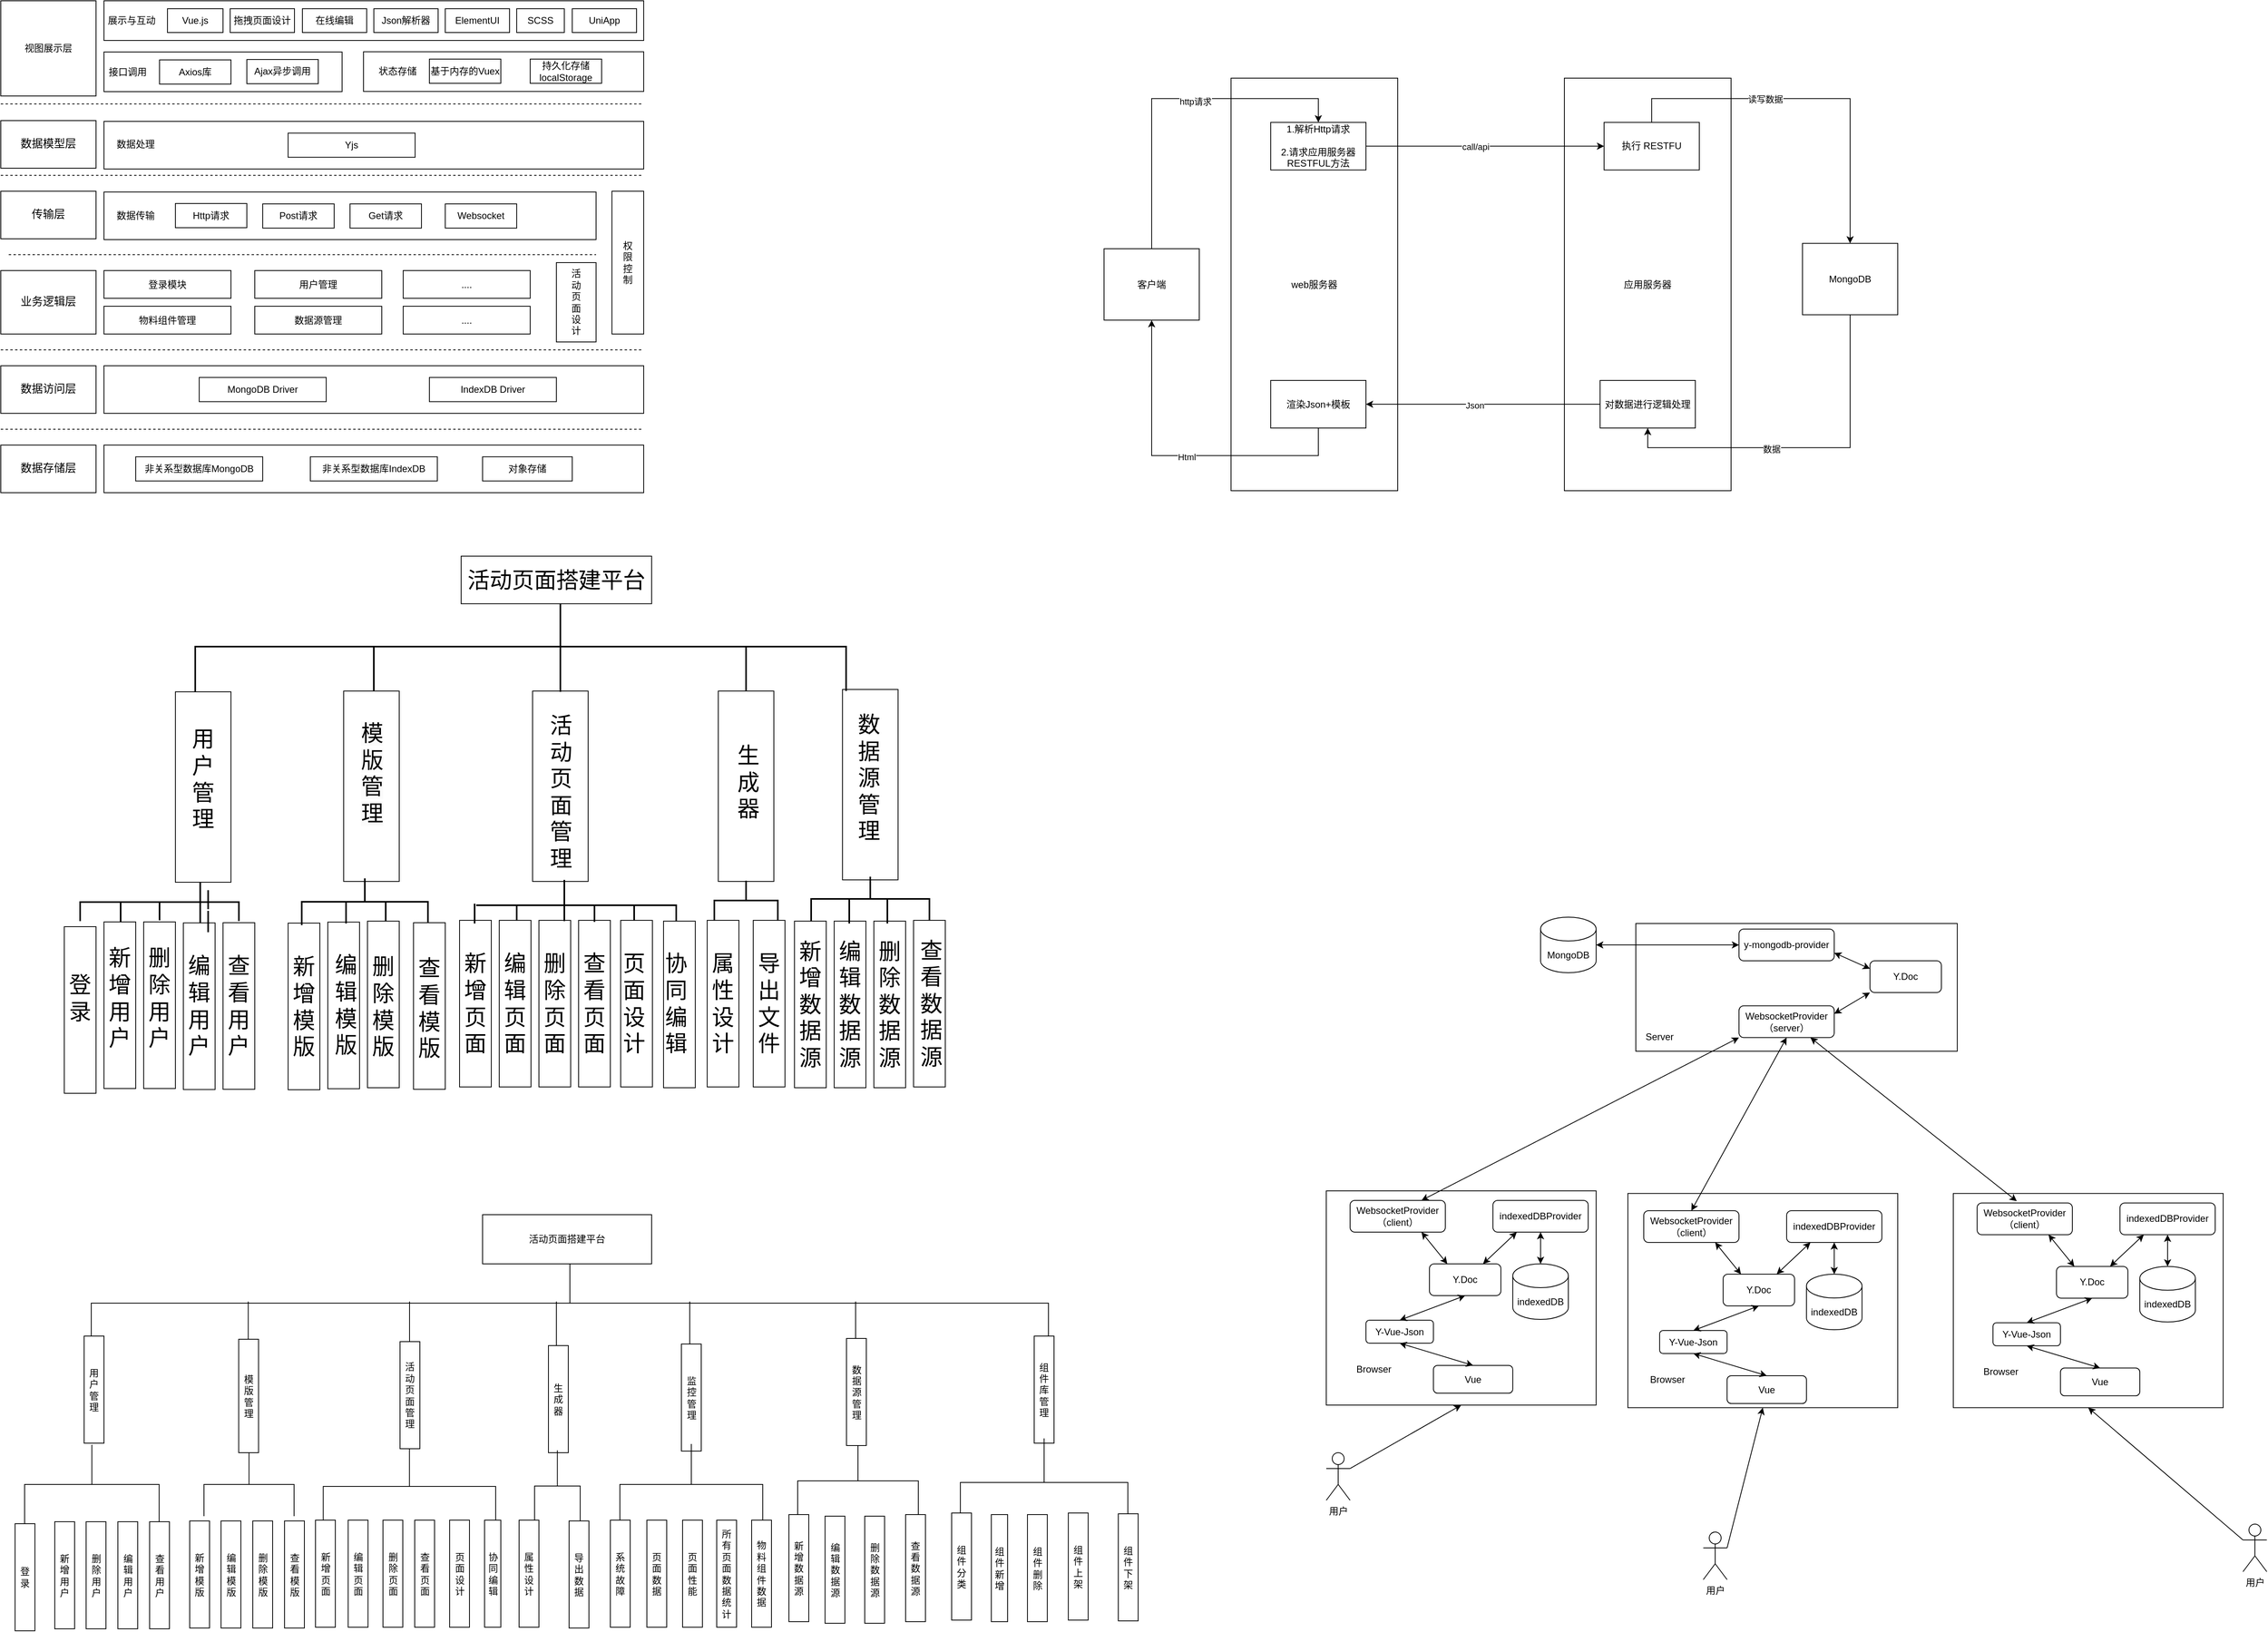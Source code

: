 <mxfile version="24.0.5" type="github">
  <diagram name="第 1 页" id="UROkZfkym0-Oqt58SDqi">
    <mxGraphModel dx="954" dy="1779" grid="1" gridSize="10" guides="1" tooltips="1" connect="1" arrows="1" fold="1" page="1" pageScale="1" pageWidth="827" pageHeight="1169" math="0" shadow="0">
      <root>
        <mxCell id="0" />
        <mxCell id="1" parent="0" />
        <mxCell id="vn1lkJvJBzCe5DxKZ6Ij-1" value="视图展示层" style="rounded=0;whiteSpace=wrap;html=1;" parent="1" vertex="1">
          <mxGeometry x="70" y="-30" width="120" height="120" as="geometry" />
        </mxCell>
        <mxCell id="vn1lkJvJBzCe5DxKZ6Ij-2" value="&lt;p style=&quot;margin: 0pt 0pt 0.0pt; text-align: justify; font-family: &amp;quot;Times New Roman&amp;quot;; font-size: 10.5pt;&quot; class=&quot;MsoNormal&quot;&gt;传输层&lt;/p&gt;" style="rounded=0;whiteSpace=wrap;html=1;" parent="1" vertex="1">
          <mxGeometry x="70" y="210" width="120" height="60" as="geometry" />
        </mxCell>
        <mxCell id="vn1lkJvJBzCe5DxKZ6Ij-3" value="&lt;p style=&quot;margin: 0pt 0pt 0.0pt; text-align: justify; font-family: &amp;quot;Times New Roman&amp;quot;; font-size: 10.5pt;&quot; class=&quot;MsoNormal&quot;&gt;业务逻辑层&lt;/p&gt;" style="rounded=0;whiteSpace=wrap;html=1;" parent="1" vertex="1">
          <mxGeometry x="70" y="310" width="120" height="80" as="geometry" />
        </mxCell>
        <mxCell id="vn1lkJvJBzCe5DxKZ6Ij-4" value="&lt;p style=&quot;margin: 0pt 0pt 0.0pt; text-align: justify; font-family: &amp;quot;Times New Roman&amp;quot;; font-size: 10.5pt;&quot; class=&quot;MsoNormal&quot;&gt;数据访问层&lt;/p&gt;" style="rounded=0;whiteSpace=wrap;html=1;" parent="1" vertex="1">
          <mxGeometry x="70" y="430" width="120" height="60" as="geometry" />
        </mxCell>
        <mxCell id="vn1lkJvJBzCe5DxKZ6Ij-5" value="&lt;p style=&quot;margin: 0pt 0pt 0.0pt; text-align: justify; font-family: &amp;quot;Times New Roman&amp;quot;; font-size: 10.5pt;&quot; class=&quot;MsoNormal&quot;&gt;数据存储层&lt;/p&gt;" style="rounded=0;whiteSpace=wrap;html=1;" parent="1" vertex="1">
          <mxGeometry x="70" y="530" width="120" height="60" as="geometry" />
        </mxCell>
        <mxCell id="vn1lkJvJBzCe5DxKZ6Ij-10" value="&lt;p style=&quot;margin: 0pt 0pt 0.0pt; text-align: justify; font-family: &amp;quot;Times New Roman&amp;quot;; font-size: 10.5pt;&quot; class=&quot;MsoNormal&quot;&gt;数据模型层&lt;/p&gt;" style="rounded=0;whiteSpace=wrap;html=1;" parent="1" vertex="1">
          <mxGeometry x="70" y="121" width="120" height="60" as="geometry" />
        </mxCell>
        <mxCell id="vn1lkJvJBzCe5DxKZ6Ij-16" value="" style="rounded=0;whiteSpace=wrap;html=1;" parent="1" vertex="1">
          <mxGeometry x="200" y="34.5" width="300" height="50" as="geometry" />
        </mxCell>
        <mxCell id="vn1lkJvJBzCe5DxKZ6Ij-18" value="" style="group" parent="1" vertex="1" connectable="0">
          <mxGeometry x="200" y="-30" width="680" height="50" as="geometry" />
        </mxCell>
        <mxCell id="vn1lkJvJBzCe5DxKZ6Ij-6" value="" style="rounded=0;whiteSpace=wrap;html=1;" parent="vn1lkJvJBzCe5DxKZ6Ij-18" vertex="1">
          <mxGeometry width="680" height="50" as="geometry" />
        </mxCell>
        <mxCell id="vn1lkJvJBzCe5DxKZ6Ij-17" value="" style="group" parent="vn1lkJvJBzCe5DxKZ6Ij-18" vertex="1" connectable="0">
          <mxGeometry y="10" width="671" height="30" as="geometry" />
        </mxCell>
        <mxCell id="vn1lkJvJBzCe5DxKZ6Ij-7" value="展示与互动" style="text;html=1;strokeColor=none;fillColor=none;align=center;verticalAlign=middle;whiteSpace=wrap;rounded=0;" parent="vn1lkJvJBzCe5DxKZ6Ij-17" vertex="1">
          <mxGeometry width="70" height="30" as="geometry" />
        </mxCell>
        <mxCell id="vn1lkJvJBzCe5DxKZ6Ij-8" value="Vue.js" style="rounded=0;whiteSpace=wrap;html=1;" parent="vn1lkJvJBzCe5DxKZ6Ij-17" vertex="1">
          <mxGeometry x="80" width="70" height="30" as="geometry" />
        </mxCell>
        <mxCell id="vn1lkJvJBzCe5DxKZ6Ij-9" value="拖拽页面设计" style="rounded=0;whiteSpace=wrap;html=1;" parent="vn1lkJvJBzCe5DxKZ6Ij-17" vertex="1">
          <mxGeometry x="159" width="81" height="30" as="geometry" />
        </mxCell>
        <mxCell id="vn1lkJvJBzCe5DxKZ6Ij-11" value="在线编辑" style="rounded=0;whiteSpace=wrap;html=1;" parent="vn1lkJvJBzCe5DxKZ6Ij-17" vertex="1">
          <mxGeometry x="250" width="81" height="30" as="geometry" />
        </mxCell>
        <mxCell id="vn1lkJvJBzCe5DxKZ6Ij-12" value="Json解析器" style="rounded=0;whiteSpace=wrap;html=1;" parent="vn1lkJvJBzCe5DxKZ6Ij-17" vertex="1">
          <mxGeometry x="340" width="81" height="30" as="geometry" />
        </mxCell>
        <mxCell id="vn1lkJvJBzCe5DxKZ6Ij-13" value="ElementUI" style="rounded=0;whiteSpace=wrap;html=1;" parent="vn1lkJvJBzCe5DxKZ6Ij-17" vertex="1">
          <mxGeometry x="430" width="81" height="30" as="geometry" />
        </mxCell>
        <mxCell id="vn1lkJvJBzCe5DxKZ6Ij-14" value="SCSS" style="rounded=0;whiteSpace=wrap;html=1;" parent="vn1lkJvJBzCe5DxKZ6Ij-17" vertex="1">
          <mxGeometry x="520" width="60" height="30" as="geometry" />
        </mxCell>
        <mxCell id="vn1lkJvJBzCe5DxKZ6Ij-15" value="UniApp" style="rounded=0;whiteSpace=wrap;html=1;" parent="vn1lkJvJBzCe5DxKZ6Ij-17" vertex="1">
          <mxGeometry x="590" width="81" height="30" as="geometry" />
        </mxCell>
        <mxCell id="vn1lkJvJBzCe5DxKZ6Ij-19" value="接口调用" style="text;html=1;strokeColor=none;fillColor=none;align=center;verticalAlign=middle;whiteSpace=wrap;rounded=0;" parent="1" vertex="1">
          <mxGeometry x="200" y="44.5" width="60" height="30" as="geometry" />
        </mxCell>
        <mxCell id="vn1lkJvJBzCe5DxKZ6Ij-31" value="Axios库" style="rounded=0;whiteSpace=wrap;html=1;" parent="1" vertex="1">
          <mxGeometry x="270" y="44.5" width="90" height="30.5" as="geometry" />
        </mxCell>
        <mxCell id="vn1lkJvJBzCe5DxKZ6Ij-32" value="Ajax异步调用" style="rounded=0;whiteSpace=wrap;html=1;" parent="1" vertex="1">
          <mxGeometry x="380" y="44" width="90" height="30.5" as="geometry" />
        </mxCell>
        <mxCell id="vn1lkJvJBzCe5DxKZ6Ij-33" value="" style="rounded=0;whiteSpace=wrap;html=1;" parent="1" vertex="1">
          <mxGeometry x="527" y="34.25" width="353" height="50" as="geometry" />
        </mxCell>
        <mxCell id="vn1lkJvJBzCe5DxKZ6Ij-34" value="状态存储" style="text;html=1;strokeColor=none;fillColor=none;align=center;verticalAlign=middle;whiteSpace=wrap;rounded=0;" parent="1" vertex="1">
          <mxGeometry x="540" y="44" width="60" height="30" as="geometry" />
        </mxCell>
        <mxCell id="vn1lkJvJBzCe5DxKZ6Ij-35" value="基于内存的Vuex" style="rounded=0;whiteSpace=wrap;html=1;" parent="1" vertex="1">
          <mxGeometry x="610" y="43.5" width="90" height="30.5" as="geometry" />
        </mxCell>
        <mxCell id="vn1lkJvJBzCe5DxKZ6Ij-36" value="持久化存储localStorage" style="rounded=0;whiteSpace=wrap;html=1;" parent="1" vertex="1">
          <mxGeometry x="737" y="43.5" width="90" height="30.5" as="geometry" />
        </mxCell>
        <mxCell id="vn1lkJvJBzCe5DxKZ6Ij-37" value="" style="rounded=0;whiteSpace=wrap;html=1;" parent="1" vertex="1">
          <mxGeometry x="200" y="122" width="680" height="60" as="geometry" />
        </mxCell>
        <mxCell id="vn1lkJvJBzCe5DxKZ6Ij-38" value="数据处理" style="text;html=1;strokeColor=none;fillColor=none;align=center;verticalAlign=middle;whiteSpace=wrap;rounded=0;" parent="1" vertex="1">
          <mxGeometry x="210" y="136" width="60" height="30" as="geometry" />
        </mxCell>
        <mxCell id="vn1lkJvJBzCe5DxKZ6Ij-39" value="Yjs" style="rounded=0;whiteSpace=wrap;html=1;" parent="1" vertex="1">
          <mxGeometry x="432" y="136.75" width="160" height="30.5" as="geometry" />
        </mxCell>
        <mxCell id="vn1lkJvJBzCe5DxKZ6Ij-41" value="" style="rounded=0;whiteSpace=wrap;html=1;" parent="1" vertex="1">
          <mxGeometry x="200" y="211" width="620" height="60" as="geometry" />
        </mxCell>
        <mxCell id="vn1lkJvJBzCe5DxKZ6Ij-42" value="数据传输" style="text;html=1;strokeColor=none;fillColor=none;align=center;verticalAlign=middle;whiteSpace=wrap;rounded=0;" parent="1" vertex="1">
          <mxGeometry x="210" y="226" width="60" height="30" as="geometry" />
        </mxCell>
        <mxCell id="vn1lkJvJBzCe5DxKZ6Ij-43" value="Http请求" style="rounded=0;whiteSpace=wrap;html=1;" parent="1" vertex="1">
          <mxGeometry x="290" y="225.5" width="90" height="30.5" as="geometry" />
        </mxCell>
        <mxCell id="vn1lkJvJBzCe5DxKZ6Ij-44" value="Post请求" style="rounded=0;whiteSpace=wrap;html=1;" parent="1" vertex="1">
          <mxGeometry x="400" y="226" width="90" height="30.5" as="geometry" />
        </mxCell>
        <mxCell id="vn1lkJvJBzCe5DxKZ6Ij-45" value="Get请求" style="rounded=0;whiteSpace=wrap;html=1;" parent="1" vertex="1">
          <mxGeometry x="510" y="226" width="90" height="30.5" as="geometry" />
        </mxCell>
        <mxCell id="vn1lkJvJBzCe5DxKZ6Ij-46" value="Websocket" style="rounded=0;whiteSpace=wrap;html=1;" parent="1" vertex="1">
          <mxGeometry x="630" y="226" width="90" height="30.5" as="geometry" />
        </mxCell>
        <mxCell id="vn1lkJvJBzCe5DxKZ6Ij-48" value="登录模块" style="rounded=0;whiteSpace=wrap;html=1;" parent="1" vertex="1">
          <mxGeometry x="200" y="310" width="160" height="35" as="geometry" />
        </mxCell>
        <mxCell id="vn1lkJvJBzCe5DxKZ6Ij-51" value="物料组件管理" style="rounded=0;whiteSpace=wrap;html=1;" parent="1" vertex="1">
          <mxGeometry x="200" y="355" width="160" height="35" as="geometry" />
        </mxCell>
        <mxCell id="vn1lkJvJBzCe5DxKZ6Ij-52" value="用户管理" style="rounded=0;whiteSpace=wrap;html=1;" parent="1" vertex="1">
          <mxGeometry x="390" y="310" width="160" height="35" as="geometry" />
        </mxCell>
        <mxCell id="vn1lkJvJBzCe5DxKZ6Ij-53" value="数据源管理" style="rounded=0;whiteSpace=wrap;html=1;" parent="1" vertex="1">
          <mxGeometry x="390" y="355" width="160" height="35" as="geometry" />
        </mxCell>
        <mxCell id="vn1lkJvJBzCe5DxKZ6Ij-54" value="...." style="rounded=0;whiteSpace=wrap;html=1;" parent="1" vertex="1">
          <mxGeometry x="577" y="310" width="160" height="35" as="geometry" />
        </mxCell>
        <mxCell id="vn1lkJvJBzCe5DxKZ6Ij-55" value="...." style="rounded=0;whiteSpace=wrap;html=1;" parent="1" vertex="1">
          <mxGeometry x="577" y="355" width="160" height="35" as="geometry" />
        </mxCell>
        <mxCell id="vn1lkJvJBzCe5DxKZ6Ij-56" value="" style="rounded=0;whiteSpace=wrap;html=1;" parent="1" vertex="1">
          <mxGeometry x="770" y="300" width="50" height="100" as="geometry" />
        </mxCell>
        <mxCell id="vn1lkJvJBzCe5DxKZ6Ij-57" value="活动页面设计" style="text;html=1;strokeColor=none;fillColor=none;align=center;verticalAlign=middle;whiteSpace=wrap;rounded=0;" parent="1" vertex="1">
          <mxGeometry x="790" y="332.5" width="10" height="35" as="geometry" />
        </mxCell>
        <mxCell id="vn1lkJvJBzCe5DxKZ6Ij-58" value="" style="rounded=0;whiteSpace=wrap;html=1;" parent="1" vertex="1">
          <mxGeometry x="840" y="210" width="40" height="180" as="geometry" />
        </mxCell>
        <mxCell id="vn1lkJvJBzCe5DxKZ6Ij-59" value="权限控制" style="text;html=1;strokeColor=none;fillColor=none;align=center;verticalAlign=middle;whiteSpace=wrap;rounded=0;" parent="1" vertex="1">
          <mxGeometry x="855" y="282.5" width="10" height="35" as="geometry" />
        </mxCell>
        <mxCell id="vn1lkJvJBzCe5DxKZ6Ij-60" value="" style="rounded=0;whiteSpace=wrap;html=1;" parent="1" vertex="1">
          <mxGeometry x="200" y="430" width="680" height="60" as="geometry" />
        </mxCell>
        <mxCell id="vn1lkJvJBzCe5DxKZ6Ij-62" value="MongoDB Driver" style="rounded=0;whiteSpace=wrap;html=1;" parent="1" vertex="1">
          <mxGeometry x="320" y="444.75" width="160" height="30.5" as="geometry" />
        </mxCell>
        <mxCell id="vn1lkJvJBzCe5DxKZ6Ij-63" value="IndexDB Driver" style="rounded=0;whiteSpace=wrap;html=1;" parent="1" vertex="1">
          <mxGeometry x="610" y="444.75" width="160" height="30.5" as="geometry" />
        </mxCell>
        <mxCell id="vn1lkJvJBzCe5DxKZ6Ij-65" value="" style="rounded=0;whiteSpace=wrap;html=1;" parent="1" vertex="1">
          <mxGeometry x="200" y="530" width="680" height="60" as="geometry" />
        </mxCell>
        <mxCell id="vn1lkJvJBzCe5DxKZ6Ij-67" value="非关系型数据库MongoDB" style="rounded=0;whiteSpace=wrap;html=1;" parent="1" vertex="1">
          <mxGeometry x="240" y="544.75" width="160" height="30.5" as="geometry" />
        </mxCell>
        <mxCell id="vn1lkJvJBzCe5DxKZ6Ij-68" value="非关系型数据库IndexDB" style="rounded=0;whiteSpace=wrap;html=1;" parent="1" vertex="1">
          <mxGeometry x="460" y="544.75" width="160" height="30.5" as="geometry" />
        </mxCell>
        <mxCell id="vn1lkJvJBzCe5DxKZ6Ij-69" value="对象存储" style="rounded=0;whiteSpace=wrap;html=1;" parent="1" vertex="1">
          <mxGeometry x="677" y="544.75" width="113" height="30.5" as="geometry" />
        </mxCell>
        <mxCell id="vn1lkJvJBzCe5DxKZ6Ij-72" value="客户端" style="rounded=0;whiteSpace=wrap;html=1;" parent="1" vertex="1">
          <mxGeometry x="1460" y="282.5" width="120" height="90" as="geometry" />
        </mxCell>
        <mxCell id="vn1lkJvJBzCe5DxKZ6Ij-73" value="web服务器" style="rounded=0;whiteSpace=wrap;html=1;" parent="1" vertex="1">
          <mxGeometry x="1620" y="67.5" width="210" height="520" as="geometry" />
        </mxCell>
        <mxCell id="vn1lkJvJBzCe5DxKZ6Ij-74" value="1.解析Http请求&lt;br/&gt;&lt;br&gt;2.请求应用服务器&lt;br/&gt;RESTFUL方法" style="rounded=0;whiteSpace=wrap;html=1;" parent="1" vertex="1">
          <mxGeometry x="1670" y="123.25" width="120" height="60" as="geometry" />
        </mxCell>
        <mxCell id="vn1lkJvJBzCe5DxKZ6Ij-75" value="渲染Json+模板" style="rounded=0;whiteSpace=wrap;html=1;" parent="1" vertex="1">
          <mxGeometry x="1670" y="448.5" width="120" height="60" as="geometry" />
        </mxCell>
        <mxCell id="vn1lkJvJBzCe5DxKZ6Ij-76" value="应用服务器" style="rounded=0;whiteSpace=wrap;html=1;" parent="1" vertex="1">
          <mxGeometry x="2040" y="67.5" width="210" height="520" as="geometry" />
        </mxCell>
        <mxCell id="vn1lkJvJBzCe5DxKZ6Ij-77" value="执行 RESTFU" style="rounded=0;whiteSpace=wrap;html=1;" parent="1" vertex="1">
          <mxGeometry x="2090" y="123.25" width="120" height="60" as="geometry" />
        </mxCell>
        <mxCell id="vn1lkJvJBzCe5DxKZ6Ij-78" value="对数据进行逻辑处理" style="rounded=0;whiteSpace=wrap;html=1;" parent="1" vertex="1">
          <mxGeometry x="2085" y="448.5" width="120" height="60" as="geometry" />
        </mxCell>
        <mxCell id="vn1lkJvJBzCe5DxKZ6Ij-79" value="MongoDB" style="rounded=0;whiteSpace=wrap;html=1;" parent="1" vertex="1">
          <mxGeometry x="2340" y="275.75" width="120" height="90" as="geometry" />
        </mxCell>
        <mxCell id="vn1lkJvJBzCe5DxKZ6Ij-81" value="" style="endArrow=classic;html=1;rounded=0;exitX=0.5;exitY=0;exitDx=0;exitDy=0;entryX=0.5;entryY=0;entryDx=0;entryDy=0;" parent="1" source="vn1lkJvJBzCe5DxKZ6Ij-72" target="vn1lkJvJBzCe5DxKZ6Ij-74" edge="1">
          <mxGeometry width="50" height="50" relative="1" as="geometry">
            <mxPoint x="1830" y="323.25" as="sourcePoint" />
            <mxPoint x="1860" y="93.25" as="targetPoint" />
            <Array as="points">
              <mxPoint x="1520" y="93.25" />
              <mxPoint x="1730" y="93.25" />
            </Array>
          </mxGeometry>
        </mxCell>
        <mxCell id="vn1lkJvJBzCe5DxKZ6Ij-83" value="http请求" style="edgeLabel;html=1;align=center;verticalAlign=middle;resizable=0;points=[];" parent="vn1lkJvJBzCe5DxKZ6Ij-81" vertex="1" connectable="0">
          <mxGeometry x="0.137" y="-3" relative="1" as="geometry">
            <mxPoint as="offset" />
          </mxGeometry>
        </mxCell>
        <mxCell id="vn1lkJvJBzCe5DxKZ6Ij-86" value="" style="endArrow=classic;html=1;rounded=0;exitX=0.5;exitY=1;exitDx=0;exitDy=0;entryX=0.5;entryY=1;entryDx=0;entryDy=0;" parent="1" source="vn1lkJvJBzCe5DxKZ6Ij-75" target="vn1lkJvJBzCe5DxKZ6Ij-72" edge="1">
          <mxGeometry width="50" height="50" relative="1" as="geometry">
            <mxPoint x="1830" y="323.25" as="sourcePoint" />
            <mxPoint x="1880" y="273.25" as="targetPoint" />
            <Array as="points">
              <mxPoint x="1730" y="543.25" />
              <mxPoint x="1520" y="543.25" />
            </Array>
          </mxGeometry>
        </mxCell>
        <mxCell id="vn1lkJvJBzCe5DxKZ6Ij-87" value="Html" style="edgeLabel;html=1;align=center;verticalAlign=middle;resizable=0;points=[];" parent="vn1lkJvJBzCe5DxKZ6Ij-86" vertex="1" connectable="0">
          <mxGeometry x="-0.027" y="1" relative="1" as="geometry">
            <mxPoint x="1" as="offset" />
          </mxGeometry>
        </mxCell>
        <mxCell id="vn1lkJvJBzCe5DxKZ6Ij-88" value="" style="endArrow=classic;html=1;rounded=0;exitX=1;exitY=0.5;exitDx=0;exitDy=0;entryX=0;entryY=0.5;entryDx=0;entryDy=0;" parent="1" source="vn1lkJvJBzCe5DxKZ6Ij-74" target="vn1lkJvJBzCe5DxKZ6Ij-77" edge="1">
          <mxGeometry width="50" height="50" relative="1" as="geometry">
            <mxPoint x="1830" y="323.25" as="sourcePoint" />
            <mxPoint x="1880" y="273.25" as="targetPoint" />
          </mxGeometry>
        </mxCell>
        <mxCell id="vn1lkJvJBzCe5DxKZ6Ij-89" value="call/api" style="edgeLabel;html=1;align=center;verticalAlign=middle;resizable=0;points=[];" parent="vn1lkJvJBzCe5DxKZ6Ij-88" vertex="1" connectable="0">
          <mxGeometry x="-0.089" relative="1" as="geometry">
            <mxPoint x="1" as="offset" />
          </mxGeometry>
        </mxCell>
        <mxCell id="vn1lkJvJBzCe5DxKZ6Ij-90" value="" style="endArrow=classic;html=1;rounded=0;exitX=0;exitY=0.5;exitDx=0;exitDy=0;entryX=1;entryY=0.5;entryDx=0;entryDy=0;" parent="1" source="vn1lkJvJBzCe5DxKZ6Ij-78" target="vn1lkJvJBzCe5DxKZ6Ij-75" edge="1">
          <mxGeometry width="50" height="50" relative="1" as="geometry">
            <mxPoint x="1830" y="323.25" as="sourcePoint" />
            <mxPoint x="1880" y="273.25" as="targetPoint" />
          </mxGeometry>
        </mxCell>
        <mxCell id="vn1lkJvJBzCe5DxKZ6Ij-91" value="Json" style="edgeLabel;html=1;align=center;verticalAlign=middle;resizable=0;points=[];" parent="vn1lkJvJBzCe5DxKZ6Ij-90" vertex="1" connectable="0">
          <mxGeometry x="0.073" y="1" relative="1" as="geometry">
            <mxPoint as="offset" />
          </mxGeometry>
        </mxCell>
        <mxCell id="vn1lkJvJBzCe5DxKZ6Ij-92" value="" style="endArrow=classic;html=1;rounded=0;exitX=0.5;exitY=0;exitDx=0;exitDy=0;entryX=0.5;entryY=0;entryDx=0;entryDy=0;" parent="1" source="vn1lkJvJBzCe5DxKZ6Ij-77" target="vn1lkJvJBzCe5DxKZ6Ij-79" edge="1">
          <mxGeometry width="50" height="50" relative="1" as="geometry">
            <mxPoint x="1830" y="323.25" as="sourcePoint" />
            <mxPoint x="1880" y="273.25" as="targetPoint" />
            <Array as="points">
              <mxPoint x="2150" y="93.25" />
              <mxPoint x="2400" y="93.25" />
            </Array>
          </mxGeometry>
        </mxCell>
        <mxCell id="vn1lkJvJBzCe5DxKZ6Ij-94" value="读写数据" style="edgeLabel;html=1;align=center;verticalAlign=middle;resizable=0;points=[];" parent="vn1lkJvJBzCe5DxKZ6Ij-92" vertex="1" connectable="0">
          <mxGeometry x="-0.251" relative="1" as="geometry">
            <mxPoint as="offset" />
          </mxGeometry>
        </mxCell>
        <mxCell id="vn1lkJvJBzCe5DxKZ6Ij-93" value="" style="endArrow=classic;html=1;rounded=0;entryX=0.5;entryY=1;entryDx=0;entryDy=0;exitX=0.5;exitY=1;exitDx=0;exitDy=0;" parent="1" source="vn1lkJvJBzCe5DxKZ6Ij-79" target="vn1lkJvJBzCe5DxKZ6Ij-78" edge="1">
          <mxGeometry width="50" height="50" relative="1" as="geometry">
            <mxPoint x="1945.333" y="403.25" as="sourcePoint" />
            <mxPoint x="1880" y="273.25" as="targetPoint" />
            <Array as="points">
              <mxPoint x="2400" y="533.25" />
              <mxPoint x="2145" y="533.25" />
            </Array>
          </mxGeometry>
        </mxCell>
        <mxCell id="vn1lkJvJBzCe5DxKZ6Ij-95" value="数据" style="edgeLabel;html=1;align=center;verticalAlign=middle;resizable=0;points=[];" parent="vn1lkJvJBzCe5DxKZ6Ij-93" vertex="1" connectable="0">
          <mxGeometry x="0.196" y="1" relative="1" as="geometry">
            <mxPoint x="1" as="offset" />
          </mxGeometry>
        </mxCell>
        <mxCell id="vn1lkJvJBzCe5DxKZ6Ij-101" value="" style="endArrow=none;dashed=1;html=1;rounded=0;" parent="1" edge="1">
          <mxGeometry width="50" height="50" relative="1" as="geometry">
            <mxPoint x="70" y="100" as="sourcePoint" />
            <mxPoint x="880" y="100" as="targetPoint" />
          </mxGeometry>
        </mxCell>
        <mxCell id="vn1lkJvJBzCe5DxKZ6Ij-102" value="" style="endArrow=none;dashed=1;html=1;rounded=0;" parent="1" edge="1">
          <mxGeometry width="50" height="50" relative="1" as="geometry">
            <mxPoint x="70" y="190" as="sourcePoint" />
            <mxPoint x="880" y="190" as="targetPoint" />
          </mxGeometry>
        </mxCell>
        <mxCell id="vn1lkJvJBzCe5DxKZ6Ij-107" value="" style="endArrow=none;dashed=1;html=1;rounded=0;" parent="1" edge="1">
          <mxGeometry width="50" height="50" relative="1" as="geometry">
            <mxPoint x="80" y="290" as="sourcePoint" />
            <mxPoint x="820" y="290" as="targetPoint" />
          </mxGeometry>
        </mxCell>
        <mxCell id="vn1lkJvJBzCe5DxKZ6Ij-109" value="" style="endArrow=none;dashed=1;html=1;rounded=0;" parent="1" edge="1">
          <mxGeometry width="50" height="50" relative="1" as="geometry">
            <mxPoint x="70" y="510" as="sourcePoint" />
            <mxPoint x="880" y="510" as="targetPoint" />
          </mxGeometry>
        </mxCell>
        <mxCell id="vn1lkJvJBzCe5DxKZ6Ij-110" value="" style="endArrow=none;dashed=1;html=1;rounded=0;" parent="1" edge="1">
          <mxGeometry width="50" height="50" relative="1" as="geometry">
            <mxPoint x="70" y="410" as="sourcePoint" />
            <mxPoint x="880" y="410" as="targetPoint" />
          </mxGeometry>
        </mxCell>
        <mxCell id="5P97GACa-MPMm1qkvb-u-1" value="&lt;font style=&quot;font-size: 28px;&quot;&gt;活动页面搭建平台&lt;/font&gt;" style="rounded=0;whiteSpace=wrap;html=1;" parent="1" vertex="1">
          <mxGeometry x="650" y="670" width="240" height="60" as="geometry" />
        </mxCell>
        <mxCell id="5P97GACa-MPMm1qkvb-u-5" value="&lt;div style=&quot;line-height: 120%;&quot;&gt;&lt;br&gt;&lt;/div&gt;" style="rounded=0;whiteSpace=wrap;html=1;align=center;verticalAlign=middle;horizontal=1;" parent="1" vertex="1">
          <mxGeometry x="502" y="840" width="70" height="240" as="geometry" />
        </mxCell>
        <mxCell id="5P97GACa-MPMm1qkvb-u-6" value="&lt;span style=&quot;color: rgb(0, 0, 0); font-family: Helvetica; font-size: 28px; font-style: normal; font-variant-ligatures: normal; font-variant-caps: normal; font-weight: 400; letter-spacing: normal; orphans: 2; text-align: center; text-indent: 0px; text-transform: none; widows: 2; word-spacing: 0px; -webkit-text-stroke-width: 0px; background-color: rgb(251, 251, 251); text-decoration-thickness: initial; text-decoration-style: initial; text-decoration-color: initial; float: none; display: inline !important;&quot;&gt;模版管理&lt;br&gt;&lt;/span&gt;" style="text;whiteSpace=wrap;html=1;" parent="1" vertex="1">
          <mxGeometry x="522" y="870" width="50" height="60" as="geometry" />
        </mxCell>
        <mxCell id="5P97GACa-MPMm1qkvb-u-7" value="" style="group" parent="1" vertex="1" connectable="0">
          <mxGeometry x="290" y="841" width="70" height="300" as="geometry" />
        </mxCell>
        <mxCell id="5P97GACa-MPMm1qkvb-u-2" value="&lt;div style=&quot;line-height: 120%;&quot;&gt;&lt;br&gt;&lt;/div&gt;" style="rounded=0;whiteSpace=wrap;html=1;align=center;verticalAlign=middle;horizontal=1;" parent="5P97GACa-MPMm1qkvb-u-7" vertex="1">
          <mxGeometry width="70" height="240" as="geometry" />
        </mxCell>
        <mxCell id="5P97GACa-MPMm1qkvb-u-3" value="&lt;font style=&quot;font-size: 28px;&quot;&gt;用户管理&lt;/font&gt;" style="text;html=1;strokeColor=none;fillColor=none;align=center;verticalAlign=middle;whiteSpace=wrap;rounded=0;" parent="5P97GACa-MPMm1qkvb-u-7" vertex="1">
          <mxGeometry x="26.25" y="80" width="17.5" height="60" as="geometry" />
        </mxCell>
        <mxCell id="5P97GACa-MPMm1qkvb-u-97" value="" style="line;strokeWidth=2;direction=south;html=1;" parent="5P97GACa-MPMm1qkvb-u-7" vertex="1">
          <mxGeometry x="26.25" y="240" width="10" height="24" as="geometry" />
        </mxCell>
        <mxCell id="RP7080LPjtiKfR-ARfvm-16" value="" style="line;strokeWidth=2;direction=south;html=1;" parent="5P97GACa-MPMm1qkvb-u-7" vertex="1">
          <mxGeometry x="26.25" y="266" width="10" height="27" as="geometry" />
        </mxCell>
        <mxCell id="5P97GACa-MPMm1qkvb-u-9" value="&lt;div style=&quot;line-height: 120%;&quot;&gt;&lt;br&gt;&lt;/div&gt;" style="rounded=0;whiteSpace=wrap;html=1;align=center;verticalAlign=middle;horizontal=1;" parent="1" vertex="1">
          <mxGeometry x="740" y="840" width="70" height="240" as="geometry" />
        </mxCell>
        <mxCell id="5P97GACa-MPMm1qkvb-u-11" value="&lt;div style=&quot;text-align: center;&quot;&gt;&lt;span style=&quot;background-color: initial; font-size: 28px;&quot;&gt;活动页面管理&lt;/span&gt;&lt;/div&gt;" style="text;whiteSpace=wrap;html=1;" parent="1" vertex="1">
          <mxGeometry x="750" y="860" width="50" height="60" as="geometry" />
        </mxCell>
        <mxCell id="5P97GACa-MPMm1qkvb-u-12" value="&lt;div style=&quot;line-height: 120%;&quot;&gt;&lt;br&gt;&lt;/div&gt;" style="rounded=0;whiteSpace=wrap;html=1;align=center;verticalAlign=middle;horizontal=1;" parent="1" vertex="1">
          <mxGeometry x="974" y="840" width="70" height="240" as="geometry" />
        </mxCell>
        <mxCell id="5P97GACa-MPMm1qkvb-u-16" value="&lt;p class=&quot;MsoNormal&quot; style=&quot;font-size: 28px;&quot;&gt;&lt;font face=&quot;宋体&quot; style=&quot;font-size: 28px;&quot;&gt;&lt;span style=&quot;font-size: 28px;&quot;&gt;生成器&lt;/span&gt;&lt;/font&gt;&lt;/p&gt;" style="text;whiteSpace=wrap;html=1;fontSize=28;" parent="1" vertex="1">
          <mxGeometry x="996" y="870" width="20" height="70" as="geometry" />
        </mxCell>
        <mxCell id="5P97GACa-MPMm1qkvb-u-18" value="&lt;div style=&quot;line-height: 120%;&quot;&gt;&lt;br&gt;&lt;/div&gt;" style="rounded=0;whiteSpace=wrap;html=1;align=center;verticalAlign=middle;horizontal=1;" parent="1" vertex="1">
          <mxGeometry x="1130.5" y="838" width="70" height="240" as="geometry" />
        </mxCell>
        <mxCell id="5P97GACa-MPMm1qkvb-u-17" value="&lt;p class=&quot;MsoNormal&quot;&gt;&lt;font face=&quot;宋体&quot;&gt;&lt;span style=&quot;font-size: 28px;&quot;&gt;数据源管理&lt;/span&gt;&lt;/font&gt;&lt;/p&gt;" style="text;whiteSpace=wrap;html=1;" parent="1" vertex="1">
          <mxGeometry x="1147.5" y="847" width="40" height="70" as="geometry" />
        </mxCell>
        <mxCell id="5P97GACa-MPMm1qkvb-u-31" value="" style="line;strokeWidth=2;direction=south;html=1;" parent="1" vertex="1">
          <mxGeometry x="1130" y="783" width="10" height="57" as="geometry" />
        </mxCell>
        <mxCell id="5P97GACa-MPMm1qkvb-u-32" value="" style="line;strokeWidth=2;direction=south;html=1;" parent="1" vertex="1">
          <mxGeometry x="770" y="730" width="10" height="111" as="geometry" />
        </mxCell>
        <mxCell id="5P97GACa-MPMm1qkvb-u-33" value="" style="line;strokeWidth=2;direction=south;html=1;" parent="1" vertex="1">
          <mxGeometry x="1004" y="783" width="10" height="57" as="geometry" />
        </mxCell>
        <mxCell id="5P97GACa-MPMm1qkvb-u-36" value="" style="line;strokeWidth=2;direction=west;html=1;" parent="1" vertex="1">
          <mxGeometry x="314" y="779" width="821" height="10" as="geometry" />
        </mxCell>
        <mxCell id="5P97GACa-MPMm1qkvb-u-38" value="" style="line;strokeWidth=2;direction=south;html=1;" parent="1" vertex="1">
          <mxGeometry x="310" y="784" width="10" height="57" as="geometry" />
        </mxCell>
        <mxCell id="5P97GACa-MPMm1qkvb-u-39" value="" style="line;strokeWidth=2;direction=south;html=1;" parent="1" vertex="1">
          <mxGeometry x="460" y="783" width="160" height="57" as="geometry" />
        </mxCell>
        <mxCell id="5P97GACa-MPMm1qkvb-u-41" value="" style="group" parent="1" vertex="1" connectable="0">
          <mxGeometry x="200" y="1131" width="40" height="210" as="geometry" />
        </mxCell>
        <mxCell id="5P97GACa-MPMm1qkvb-u-42" value="&lt;div style=&quot;line-height: 120%;&quot;&gt;&lt;br&gt;&lt;/div&gt;" style="rounded=0;whiteSpace=wrap;html=1;align=center;verticalAlign=middle;horizontal=1;" parent="5P97GACa-MPMm1qkvb-u-41" vertex="1">
          <mxGeometry width="40" height="210" as="geometry" />
        </mxCell>
        <mxCell id="5P97GACa-MPMm1qkvb-u-43" value="&lt;span style=&quot;font-size: 28px;&quot;&gt;新增用户&lt;/span&gt;" style="text;html=1;strokeColor=none;fillColor=none;align=center;verticalAlign=middle;whiteSpace=wrap;rounded=0;" parent="5P97GACa-MPMm1qkvb-u-41" vertex="1">
          <mxGeometry x="15" y="70" width="10" height="52.5" as="geometry" />
        </mxCell>
        <mxCell id="5P97GACa-MPMm1qkvb-u-45" value="" style="group" parent="1" vertex="1" connectable="0">
          <mxGeometry x="250" y="1131" width="40" height="210" as="geometry" />
        </mxCell>
        <mxCell id="5P97GACa-MPMm1qkvb-u-46" value="&lt;div style=&quot;line-height: 120%;&quot;&gt;&lt;br&gt;&lt;/div&gt;" style="rounded=0;whiteSpace=wrap;html=1;align=center;verticalAlign=middle;horizontal=1;" parent="5P97GACa-MPMm1qkvb-u-45" vertex="1">
          <mxGeometry width="40" height="210" as="geometry" />
        </mxCell>
        <mxCell id="5P97GACa-MPMm1qkvb-u-47" value="&lt;span style=&quot;font-size: 28px;&quot;&gt;删除用户&lt;/span&gt;" style="text;html=1;strokeColor=none;fillColor=none;align=center;verticalAlign=middle;whiteSpace=wrap;rounded=0;" parent="5P97GACa-MPMm1qkvb-u-45" vertex="1">
          <mxGeometry x="15" y="70" width="10" height="52.5" as="geometry" />
        </mxCell>
        <mxCell id="5P97GACa-MPMm1qkvb-u-53" value="" style="group" parent="1" vertex="1" connectable="0">
          <mxGeometry x="300" y="1141" width="40" height="210" as="geometry" />
        </mxCell>
        <mxCell id="5P97GACa-MPMm1qkvb-u-54" value="&lt;div style=&quot;line-height: 120%;&quot;&gt;&lt;br&gt;&lt;/div&gt;" style="rounded=0;whiteSpace=wrap;html=1;align=center;verticalAlign=middle;horizontal=1;" parent="5P97GACa-MPMm1qkvb-u-53" vertex="1">
          <mxGeometry y="-8.75" width="40" height="210" as="geometry" />
        </mxCell>
        <mxCell id="5P97GACa-MPMm1qkvb-u-55" value="&lt;span style=&quot;font-size: 28px;&quot;&gt;编辑用户&lt;/span&gt;" style="text;html=1;strokeColor=none;fillColor=none;align=center;verticalAlign=middle;whiteSpace=wrap;rounded=0;" parent="5P97GACa-MPMm1qkvb-u-53" vertex="1">
          <mxGeometry x="15" y="70" width="10" height="52.5" as="geometry" />
        </mxCell>
        <mxCell id="5P97GACa-MPMm1qkvb-u-62" value="" style="group" parent="1" vertex="1" connectable="0">
          <mxGeometry x="432" y="1141.25" width="40" height="210" as="geometry" />
        </mxCell>
        <mxCell id="5P97GACa-MPMm1qkvb-u-63" value="&lt;div style=&quot;line-height: 120%;&quot;&gt;&lt;br&gt;&lt;/div&gt;" style="rounded=0;whiteSpace=wrap;html=1;align=center;verticalAlign=middle;horizontal=1;" parent="5P97GACa-MPMm1qkvb-u-62" vertex="1">
          <mxGeometry y="-8.75" width="40" height="210" as="geometry" />
        </mxCell>
        <mxCell id="5P97GACa-MPMm1qkvb-u-64" value="&lt;span style=&quot;font-size: 28px;&quot;&gt;新增模版&lt;/span&gt;" style="text;html=1;strokeColor=none;fillColor=none;align=center;verticalAlign=middle;whiteSpace=wrap;rounded=0;" parent="5P97GACa-MPMm1qkvb-u-62" vertex="1">
          <mxGeometry x="15" y="70" width="10" height="52.5" as="geometry" />
        </mxCell>
        <mxCell id="5P97GACa-MPMm1qkvb-u-67" value="&lt;div style=&quot;line-height: 120%;&quot;&gt;&lt;br&gt;&lt;/div&gt;" style="rounded=0;whiteSpace=wrap;html=1;align=center;verticalAlign=middle;horizontal=1;" parent="1" vertex="1">
          <mxGeometry x="482" y="1131.25" width="40" height="210" as="geometry" />
        </mxCell>
        <mxCell id="5P97GACa-MPMm1qkvb-u-68" value="&lt;span style=&quot;font-size: 28px;&quot;&gt;编辑模版&lt;br&gt;&lt;/span&gt;" style="text;html=1;strokeColor=none;fillColor=none;align=center;verticalAlign=middle;whiteSpace=wrap;rounded=0;" parent="1" vertex="1">
          <mxGeometry x="500" y="1210" width="10" height="52.5" as="geometry" />
        </mxCell>
        <mxCell id="5P97GACa-MPMm1qkvb-u-75" value="&lt;div style=&quot;line-height: 120%;&quot;&gt;&lt;br&gt;&lt;/div&gt;" style="rounded=0;whiteSpace=wrap;html=1;align=center;verticalAlign=middle;horizontal=1;" parent="1" vertex="1">
          <mxGeometry x="648" y="1129" width="40" height="210" as="geometry" />
        </mxCell>
        <mxCell id="5P97GACa-MPMm1qkvb-u-76" value="&lt;span style=&quot;font-size: 28px;&quot;&gt;新增页面&lt;/span&gt;" style="text;html=1;strokeColor=none;fillColor=none;align=center;verticalAlign=middle;whiteSpace=wrap;rounded=0;" parent="1" vertex="1">
          <mxGeometry x="663" y="1207.75" width="10" height="52.5" as="geometry" />
        </mxCell>
        <mxCell id="5P97GACa-MPMm1qkvb-u-77" value="&lt;div style=&quot;line-height: 120%;&quot;&gt;&lt;br&gt;&lt;/div&gt;" style="rounded=0;whiteSpace=wrap;html=1;align=center;verticalAlign=middle;horizontal=1;" parent="1" vertex="1">
          <mxGeometry x="698" y="1129" width="40" height="210" as="geometry" />
        </mxCell>
        <mxCell id="5P97GACa-MPMm1qkvb-u-78" value="&lt;span style=&quot;font-size: 28px;&quot;&gt;编辑页面&lt;/span&gt;" style="text;html=1;strokeColor=none;fillColor=none;align=center;verticalAlign=middle;whiteSpace=wrap;rounded=0;" parent="1" vertex="1">
          <mxGeometry x="713" y="1207.75" width="10" height="52.5" as="geometry" />
        </mxCell>
        <mxCell id="5P97GACa-MPMm1qkvb-u-60" value="" style="group" parent="1" vertex="1" connectable="0">
          <mxGeometry x="150" y="1137" width="40" height="210" as="geometry" />
        </mxCell>
        <mxCell id="5P97GACa-MPMm1qkvb-u-61" value="" style="group" parent="5P97GACa-MPMm1qkvb-u-60" vertex="1" connectable="0">
          <mxGeometry width="40" height="210" as="geometry" />
        </mxCell>
        <mxCell id="5P97GACa-MPMm1qkvb-u-57" value="&lt;div style=&quot;line-height: 120%;&quot;&gt;&lt;br&gt;&lt;/div&gt;" style="rounded=0;whiteSpace=wrap;html=1;align=center;verticalAlign=middle;horizontal=1;" parent="5P97GACa-MPMm1qkvb-u-61" vertex="1">
          <mxGeometry width="40" height="210" as="geometry" />
        </mxCell>
        <mxCell id="5P97GACa-MPMm1qkvb-u-58" value="&lt;span style=&quot;font-size: 28px;&quot;&gt;登录&lt;/span&gt;" style="text;html=1;strokeColor=none;fillColor=none;align=center;verticalAlign=middle;whiteSpace=wrap;rounded=0;" parent="5P97GACa-MPMm1qkvb-u-61" vertex="1">
          <mxGeometry x="11.25" y="64" width="17.5" height="52.5" as="geometry" />
        </mxCell>
        <mxCell id="5P97GACa-MPMm1qkvb-u-79" value="&lt;div style=&quot;line-height: 120%;&quot;&gt;&lt;br&gt;&lt;/div&gt;" style="rounded=0;whiteSpace=wrap;html=1;align=center;verticalAlign=middle;horizontal=1;" parent="1" vertex="1">
          <mxGeometry x="748" y="1129" width="40" height="210" as="geometry" />
        </mxCell>
        <mxCell id="5P97GACa-MPMm1qkvb-u-80" value="&lt;span style=&quot;font-size: 28px;&quot;&gt;删除页面&lt;/span&gt;" style="text;html=1;strokeColor=none;fillColor=none;align=center;verticalAlign=middle;whiteSpace=wrap;rounded=0;" parent="1" vertex="1">
          <mxGeometry x="763" y="1207.75" width="10" height="52.5" as="geometry" />
        </mxCell>
        <mxCell id="5P97GACa-MPMm1qkvb-u-81" value="&lt;div style=&quot;line-height: 120%;&quot;&gt;&lt;br&gt;&lt;/div&gt;" style="rounded=0;whiteSpace=wrap;html=1;align=center;verticalAlign=middle;horizontal=1;" parent="1" vertex="1">
          <mxGeometry x="798" y="1129" width="40" height="210" as="geometry" />
        </mxCell>
        <mxCell id="5P97GACa-MPMm1qkvb-u-98" value="" style="line;strokeWidth=2;direction=south;html=1;" parent="1" vertex="1">
          <mxGeometry x="165" y="1105" width="10" height="25" as="geometry" />
        </mxCell>
        <mxCell id="5P97GACa-MPMm1qkvb-u-82" value="&lt;span style=&quot;font-size: 28px;&quot;&gt;查看页面&lt;br&gt;&lt;/span&gt;" style="text;html=1;strokeColor=none;fillColor=none;align=center;verticalAlign=middle;whiteSpace=wrap;rounded=0;" parent="1" vertex="1">
          <mxGeometry x="813" y="1207.75" width="10" height="52.5" as="geometry" />
        </mxCell>
        <mxCell id="5P97GACa-MPMm1qkvb-u-83" value="&lt;div style=&quot;line-height: 120%;&quot;&gt;&lt;br&gt;&lt;/div&gt;" style="rounded=0;whiteSpace=wrap;html=1;align=center;verticalAlign=middle;horizontal=1;" parent="1" vertex="1">
          <mxGeometry x="960" y="1129" width="40" height="210" as="geometry" />
        </mxCell>
        <mxCell id="5P97GACa-MPMm1qkvb-u-84" value="&lt;span style=&quot;font-size: 28px;&quot;&gt;属性设计&lt;br&gt;&lt;/span&gt;" style="text;html=1;strokeColor=none;fillColor=none;align=center;verticalAlign=middle;whiteSpace=wrap;rounded=0;" parent="1" vertex="1">
          <mxGeometry x="975" y="1207.75" width="10" height="52.5" as="geometry" />
        </mxCell>
        <mxCell id="5P97GACa-MPMm1qkvb-u-85" value="&lt;div style=&quot;line-height: 120%;&quot;&gt;&lt;br&gt;&lt;/div&gt;" style="rounded=0;whiteSpace=wrap;html=1;align=center;verticalAlign=middle;horizontal=1;" parent="1" vertex="1">
          <mxGeometry x="1018" y="1129" width="40" height="210" as="geometry" />
        </mxCell>
        <mxCell id="5P97GACa-MPMm1qkvb-u-86" value="&lt;span style=&quot;font-size: 28px;&quot;&gt;导出文件&lt;br&gt;&lt;/span&gt;" style="text;html=1;strokeColor=none;fillColor=none;align=center;verticalAlign=middle;whiteSpace=wrap;rounded=0;" parent="1" vertex="1">
          <mxGeometry x="1033" y="1207.75" width="10" height="52.5" as="geometry" />
        </mxCell>
        <mxCell id="5P97GACa-MPMm1qkvb-u-87" value="&lt;div style=&quot;line-height: 120%;&quot;&gt;&lt;br&gt;&lt;/div&gt;" style="rounded=0;whiteSpace=wrap;html=1;align=center;verticalAlign=middle;horizontal=1;" parent="1" vertex="1">
          <mxGeometry x="1070" y="1130" width="40" height="210" as="geometry" />
        </mxCell>
        <mxCell id="5P97GACa-MPMm1qkvb-u-88" value="&lt;span style=&quot;font-size: 28px;&quot;&gt;新增数据源&lt;br&gt;&lt;/span&gt;" style="text;html=1;strokeColor=none;fillColor=none;align=center;verticalAlign=middle;whiteSpace=wrap;rounded=0;" parent="1" vertex="1">
          <mxGeometry x="1085" y="1208.75" width="10" height="52.5" as="geometry" />
        </mxCell>
        <mxCell id="5P97GACa-MPMm1qkvb-u-89" value="&lt;div style=&quot;line-height: 120%;&quot;&gt;&lt;br&gt;&lt;/div&gt;" style="rounded=0;whiteSpace=wrap;html=1;align=center;verticalAlign=middle;horizontal=1;" parent="1" vertex="1">
          <mxGeometry x="1120" y="1130" width="40" height="210" as="geometry" />
        </mxCell>
        <mxCell id="5P97GACa-MPMm1qkvb-u-90" value="&lt;span style=&quot;font-size: 28px;&quot;&gt;编辑数据源&lt;br&gt;&lt;/span&gt;" style="text;html=1;strokeColor=none;fillColor=none;align=center;verticalAlign=middle;whiteSpace=wrap;rounded=0;" parent="1" vertex="1">
          <mxGeometry x="1135" y="1208.75" width="10" height="52.5" as="geometry" />
        </mxCell>
        <mxCell id="5P97GACa-MPMm1qkvb-u-91" value="&lt;div style=&quot;line-height: 120%;&quot;&gt;&lt;br&gt;&lt;/div&gt;" style="rounded=0;whiteSpace=wrap;html=1;align=center;verticalAlign=middle;horizontal=1;" parent="1" vertex="1">
          <mxGeometry x="1170" y="1130" width="40" height="210" as="geometry" />
        </mxCell>
        <mxCell id="5P97GACa-MPMm1qkvb-u-92" value="&lt;span style=&quot;font-size: 28px;&quot;&gt;删除数据源&lt;br&gt;&lt;/span&gt;" style="text;html=1;strokeColor=none;fillColor=none;align=center;verticalAlign=middle;whiteSpace=wrap;rounded=0;" parent="1" vertex="1">
          <mxGeometry x="1185" y="1208.75" width="10" height="52.5" as="geometry" />
        </mxCell>
        <mxCell id="5P97GACa-MPMm1qkvb-u-95" value="" style="line;strokeWidth=2;direction=west;html=1;" parent="1" vertex="1">
          <mxGeometry x="170" y="1101" width="200" height="10" as="geometry" />
        </mxCell>
        <mxCell id="5P97GACa-MPMm1qkvb-u-100" value="" style="line;strokeWidth=2;direction=south;html=1;" parent="1" vertex="1">
          <mxGeometry x="365" y="1105" width="10" height="25" as="geometry" />
        </mxCell>
        <mxCell id="5P97GACa-MPMm1qkvb-u-106" value="" style="line;strokeWidth=2;direction=west;html=1;" parent="1" vertex="1">
          <mxGeometry x="669" y="1105" width="251" height="10" as="geometry" />
        </mxCell>
        <mxCell id="5P97GACa-MPMm1qkvb-u-107" value="" style="line;strokeWidth=2;direction=south;html=1;" parent="1" vertex="1">
          <mxGeometry x="775" y="1078" width="10" height="52" as="geometry" />
        </mxCell>
        <mxCell id="5P97GACa-MPMm1qkvb-u-108" value="" style="line;strokeWidth=2;direction=south;html=1;" parent="1" vertex="1">
          <mxGeometry x="662" y="1108" width="10" height="25" as="geometry" />
        </mxCell>
        <mxCell id="5P97GACa-MPMm1qkvb-u-111" value="" style="line;strokeWidth=2;direction=south;html=1;" parent="1" vertex="1">
          <mxGeometry x="715" y="1109" width="10" height="20" as="geometry" />
        </mxCell>
        <mxCell id="5P97GACa-MPMm1qkvb-u-112" value="" style="line;strokeWidth=2;direction=south;html=1;" parent="1" vertex="1">
          <mxGeometry x="813" y="1110" width="10" height="21" as="geometry" />
        </mxCell>
        <mxCell id="5P97GACa-MPMm1qkvb-u-113" value="" style="strokeWidth=2;html=1;shape=mxgraph.flowchart.annotation_2;align=left;labelPosition=right;pointerEvents=1;direction=south;" parent="1" vertex="1">
          <mxGeometry x="969" y="1079" width="80" height="50" as="geometry" />
        </mxCell>
        <mxCell id="5P97GACa-MPMm1qkvb-u-114" value="" style="strokeWidth=2;html=1;shape=mxgraph.flowchart.annotation_2;align=left;labelPosition=right;pointerEvents=1;direction=south;" parent="1" vertex="1">
          <mxGeometry x="1091" y="1074" width="149" height="56" as="geometry" />
        </mxCell>
        <mxCell id="5P97GACa-MPMm1qkvb-u-117" value="" style="line;strokeWidth=2;direction=south;html=1;" parent="1" vertex="1">
          <mxGeometry x="1134" y="1101" width="10" height="32" as="geometry" />
        </mxCell>
        <mxCell id="5P97GACa-MPMm1qkvb-u-118" value="" style="line;strokeWidth=2;direction=south;html=1;" parent="1" vertex="1">
          <mxGeometry x="863" y="1109" width="10" height="41" as="geometry" />
        </mxCell>
        <mxCell id="5P97GACa-MPMm1qkvb-u-119" value="&lt;div style=&quot;line-height: 120%;&quot;&gt;&lt;br&gt;&lt;/div&gt;" style="rounded=0;whiteSpace=wrap;html=1;align=center;verticalAlign=middle;horizontal=1;" parent="1" vertex="1">
          <mxGeometry x="851" y="1129" width="40" height="210" as="geometry" />
        </mxCell>
        <mxCell id="5P97GACa-MPMm1qkvb-u-120" value="&lt;span style=&quot;font-size: 28px;&quot;&gt;页面设计&lt;br&gt;&lt;/span&gt;" style="text;html=1;strokeColor=none;fillColor=none;align=center;verticalAlign=middle;whiteSpace=wrap;rounded=0;" parent="1" vertex="1">
          <mxGeometry x="863" y="1207.75" width="10" height="52.5" as="geometry" />
        </mxCell>
        <mxCell id="WdnuwwQ3JzU0jj8-yhH7-1" value="" style="rounded=0;whiteSpace=wrap;html=1;" parent="1" vertex="1">
          <mxGeometry x="1740" y="1470" width="340" height="270" as="geometry" />
        </mxCell>
        <mxCell id="WdnuwwQ3JzU0jj8-yhH7-2" value="Browser" style="text;html=1;strokeColor=none;fillColor=none;align=center;verticalAlign=middle;whiteSpace=wrap;rounded=0;" parent="1" vertex="1">
          <mxGeometry x="1770" y="1680" width="60" height="30" as="geometry" />
        </mxCell>
        <mxCell id="WdnuwwQ3JzU0jj8-yhH7-6" value="用户" style="shape=umlActor;verticalLabelPosition=bottom;verticalAlign=top;html=1;outlineConnect=0;" parent="1" vertex="1">
          <mxGeometry x="1740" y="1800" width="30" height="60" as="geometry" />
        </mxCell>
        <mxCell id="WdnuwwQ3JzU0jj8-yhH7-7" value="" style="endArrow=classic;html=1;rounded=0;exitX=1;exitY=0.333;exitDx=0;exitDy=0;exitPerimeter=0;entryX=0.5;entryY=1;entryDx=0;entryDy=0;" parent="1" source="WdnuwwQ3JzU0jj8-yhH7-6" target="WdnuwwQ3JzU0jj8-yhH7-1" edge="1">
          <mxGeometry width="50" height="50" relative="1" as="geometry">
            <mxPoint x="2180" y="1562" as="sourcePoint" />
            <mxPoint x="2230" y="1512" as="targetPoint" />
          </mxGeometry>
        </mxCell>
        <mxCell id="WdnuwwQ3JzU0jj8-yhH7-9" value="WebsocketProvider&lt;br&gt;（client）" style="rounded=1;whiteSpace=wrap;html=1;" parent="1" vertex="1">
          <mxGeometry x="1770" y="1482" width="120" height="40" as="geometry" />
        </mxCell>
        <mxCell id="WdnuwwQ3JzU0jj8-yhH7-10" value="Y.Doc" style="rounded=1;whiteSpace=wrap;html=1;" parent="1" vertex="1">
          <mxGeometry x="1870" y="1562" width="90" height="40" as="geometry" />
        </mxCell>
        <mxCell id="WdnuwwQ3JzU0jj8-yhH7-11" value="indexedDBProvider" style="rounded=1;whiteSpace=wrap;html=1;" parent="1" vertex="1">
          <mxGeometry x="1950" y="1482" width="120" height="40" as="geometry" />
        </mxCell>
        <mxCell id="WdnuwwQ3JzU0jj8-yhH7-12" value="indexedDB" style="shape=cylinder3;whiteSpace=wrap;html=1;boundedLbl=1;backgroundOutline=1;size=15;" parent="1" vertex="1">
          <mxGeometry x="1975" y="1562" width="70" height="70" as="geometry" />
        </mxCell>
        <mxCell id="WdnuwwQ3JzU0jj8-yhH7-14" value="" style="endArrow=classic;startArrow=classic;html=1;rounded=0;exitX=0.5;exitY=0;exitDx=0;exitDy=0;exitPerimeter=0;entryX=0.5;entryY=1;entryDx=0;entryDy=0;" parent="1" source="WdnuwwQ3JzU0jj8-yhH7-12" target="WdnuwwQ3JzU0jj8-yhH7-11" edge="1">
          <mxGeometry width="50" height="50" relative="1" as="geometry">
            <mxPoint x="2180" y="1562" as="sourcePoint" />
            <mxPoint x="2230" y="1512" as="targetPoint" />
          </mxGeometry>
        </mxCell>
        <mxCell id="WdnuwwQ3JzU0jj8-yhH7-15" value="" style="endArrow=classic;startArrow=classic;html=1;rounded=0;exitX=0.25;exitY=0;exitDx=0;exitDy=0;entryX=0.75;entryY=1;entryDx=0;entryDy=0;" parent="1" source="WdnuwwQ3JzU0jj8-yhH7-10" target="WdnuwwQ3JzU0jj8-yhH7-9" edge="1">
          <mxGeometry width="50" height="50" relative="1" as="geometry">
            <mxPoint x="2130" y="1562" as="sourcePoint" />
            <mxPoint x="2180" y="1512" as="targetPoint" />
          </mxGeometry>
        </mxCell>
        <mxCell id="WdnuwwQ3JzU0jj8-yhH7-17" value="" style="endArrow=classic;startArrow=classic;html=1;rounded=0;exitX=0.75;exitY=0;exitDx=0;exitDy=0;entryX=0.25;entryY=1;entryDx=0;entryDy=0;" parent="1" source="WdnuwwQ3JzU0jj8-yhH7-10" target="WdnuwwQ3JzU0jj8-yhH7-11" edge="1">
          <mxGeometry width="50" height="50" relative="1" as="geometry">
            <mxPoint x="2180" y="1562" as="sourcePoint" />
            <mxPoint x="2230" y="1512" as="targetPoint" />
          </mxGeometry>
        </mxCell>
        <mxCell id="WdnuwwQ3JzU0jj8-yhH7-41" value="" style="rounded=0;whiteSpace=wrap;html=1;" parent="1" vertex="1">
          <mxGeometry x="2130" y="1133" width="405" height="161" as="geometry" />
        </mxCell>
        <mxCell id="WdnuwwQ3JzU0jj8-yhH7-42" value="Server" style="text;html=1;strokeColor=none;fillColor=none;align=center;verticalAlign=middle;whiteSpace=wrap;rounded=0;" parent="1" vertex="1">
          <mxGeometry x="2130" y="1261.25" width="60" height="30" as="geometry" />
        </mxCell>
        <mxCell id="WdnuwwQ3JzU0jj8-yhH7-43" value="WebsocketProvider&lt;br style=&quot;border-color: var(--border-color);&quot;&gt;（server）" style="rounded=1;whiteSpace=wrap;html=1;" parent="1" vertex="1">
          <mxGeometry x="2260" y="1236.75" width="120" height="40" as="geometry" />
        </mxCell>
        <mxCell id="WdnuwwQ3JzU0jj8-yhH7-45" value="Y.Doc" style="rounded=1;whiteSpace=wrap;html=1;" parent="1" vertex="1">
          <mxGeometry x="2425" y="1180" width="90" height="40" as="geometry" />
        </mxCell>
        <mxCell id="WdnuwwQ3JzU0jj8-yhH7-47" value="y-mongodb-provider" style="rounded=1;whiteSpace=wrap;html=1;" parent="1" vertex="1">
          <mxGeometry x="2260" y="1140" width="120" height="40" as="geometry" />
        </mxCell>
        <mxCell id="WdnuwwQ3JzU0jj8-yhH7-50" value="" style="endArrow=classic;startArrow=classic;html=1;rounded=0;exitX=0.75;exitY=0;exitDx=0;exitDy=0;entryX=0;entryY=1;entryDx=0;entryDy=0;" parent="1" source="WdnuwwQ3JzU0jj8-yhH7-9" target="WdnuwwQ3JzU0jj8-yhH7-43" edge="1">
          <mxGeometry width="50" height="50" relative="1" as="geometry">
            <mxPoint x="2220" y="1494" as="sourcePoint" />
            <mxPoint x="2330" y="1287" as="targetPoint" />
          </mxGeometry>
        </mxCell>
        <mxCell id="WdnuwwQ3JzU0jj8-yhH7-51" value="" style="endArrow=classic;startArrow=classic;html=1;rounded=0;exitX=1;exitY=0.25;exitDx=0;exitDy=0;entryX=0;entryY=1;entryDx=0;entryDy=0;" parent="1" source="WdnuwwQ3JzU0jj8-yhH7-43" target="WdnuwwQ3JzU0jj8-yhH7-45" edge="1">
          <mxGeometry width="50" height="50" relative="1" as="geometry">
            <mxPoint x="2320" y="1360" as="sourcePoint" />
            <mxPoint x="2370" y="1310" as="targetPoint" />
          </mxGeometry>
        </mxCell>
        <mxCell id="WdnuwwQ3JzU0jj8-yhH7-52" value="" style="endArrow=classic;startArrow=classic;html=1;rounded=0;exitX=1;exitY=0.75;exitDx=0;exitDy=0;entryX=0;entryY=0.25;entryDx=0;entryDy=0;" parent="1" source="WdnuwwQ3JzU0jj8-yhH7-47" target="WdnuwwQ3JzU0jj8-yhH7-45" edge="1">
          <mxGeometry width="50" height="50" relative="1" as="geometry">
            <mxPoint x="2390" y="1257" as="sourcePoint" />
            <mxPoint x="2435" y="1230" as="targetPoint" />
          </mxGeometry>
        </mxCell>
        <mxCell id="WdnuwwQ3JzU0jj8-yhH7-82" value="" style="rounded=0;whiteSpace=wrap;html=1;" parent="1" vertex="1">
          <mxGeometry x="2120" y="1473.25" width="340" height="270" as="geometry" />
        </mxCell>
        <mxCell id="WdnuwwQ3JzU0jj8-yhH7-48" value="" style="endArrow=classic;startArrow=classic;html=1;rounded=0;exitX=0.5;exitY=0;exitDx=0;exitDy=0;entryX=0.5;entryY=1;entryDx=0;entryDy=0;" parent="1" source="WdnuwwQ3JzU0jj8-yhH7-86" target="WdnuwwQ3JzU0jj8-yhH7-43" edge="1">
          <mxGeometry width="50" height="50" relative="1" as="geometry">
            <mxPoint x="2210" y="1484" as="sourcePoint" />
            <mxPoint x="2490" y="1310" as="targetPoint" />
          </mxGeometry>
        </mxCell>
        <mxCell id="WdnuwwQ3JzU0jj8-yhH7-53" value="MongoDB" style="shape=cylinder3;whiteSpace=wrap;html=1;boundedLbl=1;backgroundOutline=1;size=15;" parent="1" vertex="1">
          <mxGeometry x="2010" y="1125" width="70" height="70" as="geometry" />
        </mxCell>
        <mxCell id="WdnuwwQ3JzU0jj8-yhH7-54" value="" style="endArrow=classic;startArrow=classic;html=1;rounded=0;entryX=0;entryY=0.5;entryDx=0;entryDy=0;" parent="1" source="WdnuwwQ3JzU0jj8-yhH7-53" target="WdnuwwQ3JzU0jj8-yhH7-47" edge="1">
          <mxGeometry width="50" height="50" relative="1" as="geometry">
            <mxPoint x="2240" y="1360" as="sourcePoint" />
            <mxPoint x="2290" y="1310" as="targetPoint" />
          </mxGeometry>
        </mxCell>
        <mxCell id="WdnuwwQ3JzU0jj8-yhH7-56" value="Vue" style="rounded=1;whiteSpace=wrap;html=1;" parent="1" vertex="1">
          <mxGeometry x="1875" y="1690" width="100" height="35" as="geometry" />
        </mxCell>
        <mxCell id="WdnuwwQ3JzU0jj8-yhH7-59" value="Y-Vue-Json" style="rounded=1;whiteSpace=wrap;html=1;" parent="1" vertex="1">
          <mxGeometry x="1790" y="1633" width="85" height="29" as="geometry" />
        </mxCell>
        <mxCell id="WdnuwwQ3JzU0jj8-yhH7-61" value="" style="endArrow=classic;startArrow=classic;html=1;rounded=0;exitX=0.5;exitY=0;exitDx=0;exitDy=0;entryX=0.5;entryY=1;entryDx=0;entryDy=0;" parent="1" source="WdnuwwQ3JzU0jj8-yhH7-59" target="WdnuwwQ3JzU0jj8-yhH7-10" edge="1">
          <mxGeometry width="50" height="50" relative="1" as="geometry">
            <mxPoint x="2190" y="1510" as="sourcePoint" />
            <mxPoint x="2240" y="1460" as="targetPoint" />
          </mxGeometry>
        </mxCell>
        <mxCell id="WdnuwwQ3JzU0jj8-yhH7-62" value="" style="endArrow=classic;startArrow=classic;html=1;rounded=0;exitX=0.5;exitY=1;exitDx=0;exitDy=0;entryX=0.5;entryY=0;entryDx=0;entryDy=0;" parent="1" source="WdnuwwQ3JzU0jj8-yhH7-59" target="WdnuwwQ3JzU0jj8-yhH7-56" edge="1">
          <mxGeometry width="50" height="50" relative="1" as="geometry">
            <mxPoint x="1843" y="1643" as="sourcePoint" />
            <mxPoint x="1925" y="1612" as="targetPoint" />
          </mxGeometry>
        </mxCell>
        <mxCell id="WdnuwwQ3JzU0jj8-yhH7-83" value="Browser" style="text;html=1;strokeColor=none;fillColor=none;align=center;verticalAlign=middle;whiteSpace=wrap;rounded=0;" parent="1" vertex="1">
          <mxGeometry x="2140" y="1693" width="60" height="30" as="geometry" />
        </mxCell>
        <mxCell id="WdnuwwQ3JzU0jj8-yhH7-84" value="用户" style="shape=umlActor;verticalLabelPosition=bottom;verticalAlign=top;html=1;outlineConnect=0;" parent="1" vertex="1">
          <mxGeometry x="2215" y="1900" width="30" height="60" as="geometry" />
        </mxCell>
        <mxCell id="WdnuwwQ3JzU0jj8-yhH7-85" value="" style="endArrow=classic;html=1;rounded=0;exitX=1;exitY=0.333;exitDx=0;exitDy=0;exitPerimeter=0;entryX=0.5;entryY=1;entryDx=0;entryDy=0;" parent="1" source="WdnuwwQ3JzU0jj8-yhH7-84" target="WdnuwwQ3JzU0jj8-yhH7-82" edge="1">
          <mxGeometry width="50" height="50" relative="1" as="geometry">
            <mxPoint x="2550" y="1575" as="sourcePoint" />
            <mxPoint x="2600" y="1525" as="targetPoint" />
          </mxGeometry>
        </mxCell>
        <mxCell id="WdnuwwQ3JzU0jj8-yhH7-86" value="WebsocketProvider&lt;br&gt;（client）" style="rounded=1;whiteSpace=wrap;html=1;" parent="1" vertex="1">
          <mxGeometry x="2140" y="1495" width="120" height="40" as="geometry" />
        </mxCell>
        <mxCell id="WdnuwwQ3JzU0jj8-yhH7-87" value="Y.Doc" style="rounded=1;whiteSpace=wrap;html=1;" parent="1" vertex="1">
          <mxGeometry x="2240" y="1575" width="90" height="40" as="geometry" />
        </mxCell>
        <mxCell id="WdnuwwQ3JzU0jj8-yhH7-114" value="" style="rounded=0;whiteSpace=wrap;html=1;" parent="1" vertex="1">
          <mxGeometry x="2530" y="1473.25" width="340" height="270" as="geometry" />
        </mxCell>
        <mxCell id="WdnuwwQ3JzU0jj8-yhH7-88" value="indexedDBProvider" style="rounded=1;whiteSpace=wrap;html=1;" parent="1" vertex="1">
          <mxGeometry x="2320" y="1495" width="120" height="40" as="geometry" />
        </mxCell>
        <mxCell id="WdnuwwQ3JzU0jj8-yhH7-89" value="indexedDB" style="shape=cylinder3;whiteSpace=wrap;html=1;boundedLbl=1;backgroundOutline=1;size=15;" parent="1" vertex="1">
          <mxGeometry x="2345" y="1575" width="70" height="70" as="geometry" />
        </mxCell>
        <mxCell id="WdnuwwQ3JzU0jj8-yhH7-49" value="" style="endArrow=classic;startArrow=classic;html=1;rounded=0;exitX=0.5;exitY=0;exitDx=0;exitDy=0;entryX=0.75;entryY=1;entryDx=0;entryDy=0;" parent="1" target="WdnuwwQ3JzU0jj8-yhH7-43" edge="1">
          <mxGeometry width="50" height="50" relative="1" as="geometry">
            <mxPoint x="2610" y="1483" as="sourcePoint" />
            <mxPoint x="2330" y="1287" as="targetPoint" />
          </mxGeometry>
        </mxCell>
        <mxCell id="WdnuwwQ3JzU0jj8-yhH7-90" value="" style="endArrow=classic;startArrow=classic;html=1;rounded=0;exitX=0.5;exitY=0;exitDx=0;exitDy=0;exitPerimeter=0;entryX=0.5;entryY=1;entryDx=0;entryDy=0;" parent="1" source="WdnuwwQ3JzU0jj8-yhH7-89" target="WdnuwwQ3JzU0jj8-yhH7-88" edge="1">
          <mxGeometry width="50" height="50" relative="1" as="geometry">
            <mxPoint x="2550" y="1575" as="sourcePoint" />
            <mxPoint x="2600" y="1525" as="targetPoint" />
          </mxGeometry>
        </mxCell>
        <mxCell id="WdnuwwQ3JzU0jj8-yhH7-91" value="" style="endArrow=classic;startArrow=classic;html=1;rounded=0;exitX=0.25;exitY=0;exitDx=0;exitDy=0;entryX=0.75;entryY=1;entryDx=0;entryDy=0;" parent="1" source="WdnuwwQ3JzU0jj8-yhH7-87" target="WdnuwwQ3JzU0jj8-yhH7-86" edge="1">
          <mxGeometry width="50" height="50" relative="1" as="geometry">
            <mxPoint x="2500" y="1575" as="sourcePoint" />
            <mxPoint x="2550" y="1525" as="targetPoint" />
          </mxGeometry>
        </mxCell>
        <mxCell id="WdnuwwQ3JzU0jj8-yhH7-92" value="" style="endArrow=classic;startArrow=classic;html=1;rounded=0;exitX=0.75;exitY=0;exitDx=0;exitDy=0;entryX=0.25;entryY=1;entryDx=0;entryDy=0;" parent="1" source="WdnuwwQ3JzU0jj8-yhH7-87" target="WdnuwwQ3JzU0jj8-yhH7-88" edge="1">
          <mxGeometry width="50" height="50" relative="1" as="geometry">
            <mxPoint x="2550" y="1575" as="sourcePoint" />
            <mxPoint x="2600" y="1525" as="targetPoint" />
          </mxGeometry>
        </mxCell>
        <mxCell id="WdnuwwQ3JzU0jj8-yhH7-93" value="Vue" style="rounded=1;whiteSpace=wrap;html=1;" parent="1" vertex="1">
          <mxGeometry x="2245" y="1703" width="100" height="35" as="geometry" />
        </mxCell>
        <mxCell id="WdnuwwQ3JzU0jj8-yhH7-94" value="Y-Vue-Json" style="rounded=1;whiteSpace=wrap;html=1;" parent="1" vertex="1">
          <mxGeometry x="2160" y="1646" width="85" height="29" as="geometry" />
        </mxCell>
        <mxCell id="WdnuwwQ3JzU0jj8-yhH7-95" value="" style="endArrow=classic;startArrow=classic;html=1;rounded=0;exitX=0.5;exitY=0;exitDx=0;exitDy=0;entryX=0.5;entryY=1;entryDx=0;entryDy=0;" parent="1" source="WdnuwwQ3JzU0jj8-yhH7-94" target="WdnuwwQ3JzU0jj8-yhH7-87" edge="1">
          <mxGeometry width="50" height="50" relative="1" as="geometry">
            <mxPoint x="2560" y="1523" as="sourcePoint" />
            <mxPoint x="2610" y="1473" as="targetPoint" />
          </mxGeometry>
        </mxCell>
        <mxCell id="WdnuwwQ3JzU0jj8-yhH7-96" value="" style="endArrow=classic;startArrow=classic;html=1;rounded=0;exitX=0.5;exitY=1;exitDx=0;exitDy=0;entryX=0.5;entryY=0;entryDx=0;entryDy=0;" parent="1" source="WdnuwwQ3JzU0jj8-yhH7-94" target="WdnuwwQ3JzU0jj8-yhH7-93" edge="1">
          <mxGeometry width="50" height="50" relative="1" as="geometry">
            <mxPoint x="2213" y="1656" as="sourcePoint" />
            <mxPoint x="2295" y="1625" as="targetPoint" />
          </mxGeometry>
        </mxCell>
        <mxCell id="WdnuwwQ3JzU0jj8-yhH7-115" value="Browser" style="text;html=1;strokeColor=none;fillColor=none;align=center;verticalAlign=middle;whiteSpace=wrap;rounded=0;" parent="1" vertex="1">
          <mxGeometry x="2560" y="1683.25" width="60" height="30" as="geometry" />
        </mxCell>
        <mxCell id="WdnuwwQ3JzU0jj8-yhH7-116" value="用户" style="shape=umlActor;verticalLabelPosition=bottom;verticalAlign=top;html=1;outlineConnect=0;" parent="1" vertex="1">
          <mxGeometry x="2895" y="1890" width="30" height="60" as="geometry" />
        </mxCell>
        <mxCell id="WdnuwwQ3JzU0jj8-yhH7-117" value="" style="endArrow=classic;html=1;rounded=0;exitX=0;exitY=0.333;exitDx=0;exitDy=0;exitPerimeter=0;entryX=0.5;entryY=1;entryDx=0;entryDy=0;" parent="1" source="WdnuwwQ3JzU0jj8-yhH7-116" target="WdnuwwQ3JzU0jj8-yhH7-114" edge="1">
          <mxGeometry width="50" height="50" relative="1" as="geometry">
            <mxPoint x="2970" y="1565.25" as="sourcePoint" />
            <mxPoint x="3020" y="1515.25" as="targetPoint" />
          </mxGeometry>
        </mxCell>
        <mxCell id="WdnuwwQ3JzU0jj8-yhH7-118" value="WebsocketProvider&lt;br&gt;（client）" style="rounded=1;whiteSpace=wrap;html=1;" parent="1" vertex="1">
          <mxGeometry x="2560" y="1485.25" width="120" height="40" as="geometry" />
        </mxCell>
        <mxCell id="WdnuwwQ3JzU0jj8-yhH7-119" value="Y.Doc" style="rounded=1;whiteSpace=wrap;html=1;" parent="1" vertex="1">
          <mxGeometry x="2660" y="1565.25" width="90" height="40" as="geometry" />
        </mxCell>
        <mxCell id="WdnuwwQ3JzU0jj8-yhH7-120" value="indexedDBProvider" style="rounded=1;whiteSpace=wrap;html=1;" parent="1" vertex="1">
          <mxGeometry x="2740" y="1485.25" width="120" height="40" as="geometry" />
        </mxCell>
        <mxCell id="WdnuwwQ3JzU0jj8-yhH7-121" value="indexedDB" style="shape=cylinder3;whiteSpace=wrap;html=1;boundedLbl=1;backgroundOutline=1;size=15;" parent="1" vertex="1">
          <mxGeometry x="2765" y="1565.25" width="70" height="70" as="geometry" />
        </mxCell>
        <mxCell id="WdnuwwQ3JzU0jj8-yhH7-122" value="" style="endArrow=classic;startArrow=classic;html=1;rounded=0;exitX=0.5;exitY=0;exitDx=0;exitDy=0;exitPerimeter=0;entryX=0.5;entryY=1;entryDx=0;entryDy=0;" parent="1" source="WdnuwwQ3JzU0jj8-yhH7-121" target="WdnuwwQ3JzU0jj8-yhH7-120" edge="1">
          <mxGeometry width="50" height="50" relative="1" as="geometry">
            <mxPoint x="2970" y="1565.25" as="sourcePoint" />
            <mxPoint x="3020" y="1515.25" as="targetPoint" />
          </mxGeometry>
        </mxCell>
        <mxCell id="WdnuwwQ3JzU0jj8-yhH7-123" value="" style="endArrow=classic;startArrow=classic;html=1;rounded=0;exitX=0.25;exitY=0;exitDx=0;exitDy=0;entryX=0.75;entryY=1;entryDx=0;entryDy=0;" parent="1" source="WdnuwwQ3JzU0jj8-yhH7-119" target="WdnuwwQ3JzU0jj8-yhH7-118" edge="1">
          <mxGeometry width="50" height="50" relative="1" as="geometry">
            <mxPoint x="2920" y="1565.25" as="sourcePoint" />
            <mxPoint x="2970" y="1515.25" as="targetPoint" />
          </mxGeometry>
        </mxCell>
        <mxCell id="WdnuwwQ3JzU0jj8-yhH7-124" value="" style="endArrow=classic;startArrow=classic;html=1;rounded=0;exitX=0.75;exitY=0;exitDx=0;exitDy=0;entryX=0.25;entryY=1;entryDx=0;entryDy=0;" parent="1" source="WdnuwwQ3JzU0jj8-yhH7-119" target="WdnuwwQ3JzU0jj8-yhH7-120" edge="1">
          <mxGeometry width="50" height="50" relative="1" as="geometry">
            <mxPoint x="2970" y="1565.25" as="sourcePoint" />
            <mxPoint x="3020" y="1515.25" as="targetPoint" />
          </mxGeometry>
        </mxCell>
        <mxCell id="WdnuwwQ3JzU0jj8-yhH7-125" value="Vue" style="rounded=1;whiteSpace=wrap;html=1;" parent="1" vertex="1">
          <mxGeometry x="2665" y="1693.25" width="100" height="35" as="geometry" />
        </mxCell>
        <mxCell id="WdnuwwQ3JzU0jj8-yhH7-126" value="Y-Vue-Json" style="rounded=1;whiteSpace=wrap;html=1;" parent="1" vertex="1">
          <mxGeometry x="2580" y="1636.25" width="85" height="29" as="geometry" />
        </mxCell>
        <mxCell id="WdnuwwQ3JzU0jj8-yhH7-127" value="" style="endArrow=classic;startArrow=classic;html=1;rounded=0;exitX=0.5;exitY=0;exitDx=0;exitDy=0;entryX=0.5;entryY=1;entryDx=0;entryDy=0;" parent="1" source="WdnuwwQ3JzU0jj8-yhH7-126" target="WdnuwwQ3JzU0jj8-yhH7-119" edge="1">
          <mxGeometry width="50" height="50" relative="1" as="geometry">
            <mxPoint x="2980" y="1513.25" as="sourcePoint" />
            <mxPoint x="3030" y="1463.25" as="targetPoint" />
          </mxGeometry>
        </mxCell>
        <mxCell id="WdnuwwQ3JzU0jj8-yhH7-128" value="" style="endArrow=classic;startArrow=classic;html=1;rounded=0;exitX=0.5;exitY=1;exitDx=0;exitDy=0;entryX=0.5;entryY=0;entryDx=0;entryDy=0;" parent="1" source="WdnuwwQ3JzU0jj8-yhH7-126" target="WdnuwwQ3JzU0jj8-yhH7-125" edge="1">
          <mxGeometry width="50" height="50" relative="1" as="geometry">
            <mxPoint x="2633" y="1646.25" as="sourcePoint" />
            <mxPoint x="2715" y="1615.25" as="targetPoint" />
          </mxGeometry>
        </mxCell>
        <mxCell id="RP7080LPjtiKfR-ARfvm-2" value="&lt;div style=&quot;line-height: 120%;&quot;&gt;&lt;br&gt;&lt;/div&gt;" style="rounded=0;whiteSpace=wrap;html=1;align=center;verticalAlign=middle;horizontal=1;" parent="1" vertex="1">
          <mxGeometry x="350" y="1132" width="40" height="210" as="geometry" />
        </mxCell>
        <mxCell id="RP7080LPjtiKfR-ARfvm-3" value="&lt;span style=&quot;font-size: 28px;&quot;&gt;查看用户&lt;/span&gt;" style="text;html=1;strokeColor=none;fillColor=none;align=center;verticalAlign=middle;whiteSpace=wrap;rounded=0;" parent="1" vertex="1">
          <mxGeometry x="365" y="1210.75" width="10" height="52.5" as="geometry" />
        </mxCell>
        <mxCell id="RP7080LPjtiKfR-ARfvm-26" value="" style="line;strokeWidth=2;direction=south;html=1;" parent="1" vertex="1">
          <mxGeometry x="550" y="1105" width="10" height="41" as="geometry" />
        </mxCell>
        <mxCell id="5P97GACa-MPMm1qkvb-u-70" value="&lt;div style=&quot;line-height: 120%;&quot;&gt;&lt;br&gt;&lt;/div&gt;" style="rounded=0;whiteSpace=wrap;html=1;align=center;verticalAlign=middle;horizontal=1;" parent="1" vertex="1">
          <mxGeometry x="532" y="1130" width="40" height="210" as="geometry" />
        </mxCell>
        <mxCell id="5P97GACa-MPMm1qkvb-u-71" value="&lt;span style=&quot;font-size: 28px;&quot;&gt;删除模版&lt;/span&gt;" style="text;html=1;strokeColor=none;fillColor=none;align=center;verticalAlign=middle;whiteSpace=wrap;rounded=0;" parent="1" vertex="1">
          <mxGeometry x="549" y="1165.88" width="6" height="144.12" as="geometry" />
        </mxCell>
        <mxCell id="RP7080LPjtiKfR-ARfvm-12" value="" style="strokeWidth=2;html=1;shape=mxgraph.flowchart.annotation_2;align=left;labelPosition=right;pointerEvents=1;rotation=90;" parent="1" vertex="1">
          <mxGeometry x="499.16" y="1026.1" width="59" height="159" as="geometry" />
        </mxCell>
        <mxCell id="RP7080LPjtiKfR-ARfvm-6" value="&lt;div style=&quot;line-height: 120%;&quot;&gt;&lt;br&gt;&lt;/div&gt;" style="rounded=0;whiteSpace=wrap;html=1;align=center;verticalAlign=middle;horizontal=1;" parent="1" vertex="1">
          <mxGeometry x="1220" y="1129" width="40" height="210" as="geometry" />
        </mxCell>
        <mxCell id="RP7080LPjtiKfR-ARfvm-7" value="&lt;span style=&quot;font-size: 28px;&quot;&gt;查看数据源&lt;br&gt;&lt;/span&gt;" style="text;html=1;strokeColor=none;fillColor=none;align=center;verticalAlign=middle;whiteSpace=wrap;rounded=0;" parent="1" vertex="1">
          <mxGeometry x="1240" y="1207.75" width="5" height="52.5" as="geometry" />
        </mxCell>
        <mxCell id="RP7080LPjtiKfR-ARfvm-8" value="" style="line;strokeWidth=2;direction=south;html=1;" parent="1" vertex="1">
          <mxGeometry x="1164" y="1101" width="46" height="32" as="geometry" />
        </mxCell>
        <mxCell id="RP7080LPjtiKfR-ARfvm-15" value="" style="line;strokeWidth=2;direction=south;html=1;" parent="1" vertex="1">
          <mxGeometry x="500" y="1105" width="10" height="28" as="geometry" />
        </mxCell>
        <mxCell id="RP7080LPjtiKfR-ARfvm-17" value="" style="line;strokeWidth=2;direction=south;html=1;" parent="1" vertex="1">
          <mxGeometry x="216" y="1105" width="10" height="26" as="geometry" />
        </mxCell>
        <mxCell id="-d84WS7j7Ly5eHXUqH7j-3" value="" style="strokeWidth=1;html=1;shape=mxgraph.flowchart.annotation_2;align=left;labelPosition=right;pointerEvents=1;rotation=0;direction=south;" parent="1" vertex="1">
          <mxGeometry x="184" y="1560" width="1206" height="103" as="geometry" />
        </mxCell>
        <mxCell id="RP7080LPjtiKfR-ARfvm-18" value="" style="line;strokeWidth=2;direction=south;html=1;" parent="1" vertex="1">
          <mxGeometry x="265" y="1105" width="10" height="24" as="geometry" />
        </mxCell>
        <mxCell id="RP7080LPjtiKfR-ARfvm-20" value="&lt;div style=&quot;line-height: 120%;&quot;&gt;&lt;br&gt;&lt;/div&gt;" style="rounded=0;whiteSpace=wrap;html=1;align=center;verticalAlign=middle;horizontal=1;" parent="1" vertex="1">
          <mxGeometry x="590" y="1132" width="40" height="210" as="geometry" />
        </mxCell>
        <mxCell id="RP7080LPjtiKfR-ARfvm-24" value="" style="line;strokeWidth=2;direction=south;html=1;" parent="1" vertex="1">
          <mxGeometry x="916" y="1109" width="10" height="41" as="geometry" />
        </mxCell>
        <mxCell id="RP7080LPjtiKfR-ARfvm-21" value="&lt;span style=&quot;font-size: 28px;&quot;&gt;查看模版&lt;br&gt;&lt;/span&gt;" style="text;html=1;strokeColor=none;fillColor=none;align=center;verticalAlign=middle;whiteSpace=wrap;rounded=0;" parent="1" vertex="1">
          <mxGeometry x="607" y="1167.88" width="6" height="144.12" as="geometry" />
        </mxCell>
        <mxCell id="RP7080LPjtiKfR-ARfvm-22" value="&lt;div style=&quot;line-height: 120%;&quot;&gt;&lt;br&gt;&lt;/div&gt;" style="rounded=0;whiteSpace=wrap;html=1;align=center;verticalAlign=middle;horizontal=1;" parent="1" vertex="1">
          <mxGeometry x="905" y="1130" width="40" height="210" as="geometry" />
        </mxCell>
        <mxCell id="RP7080LPjtiKfR-ARfvm-23" value="&lt;span style=&quot;font-size: 28px;&quot;&gt;协同编辑&lt;br&gt;&lt;/span&gt;" style="text;html=1;strokeColor=none;fillColor=none;align=center;verticalAlign=middle;whiteSpace=wrap;rounded=0;" parent="1" vertex="1">
          <mxGeometry x="916" y="1207.75" width="10" height="52.5" as="geometry" />
        </mxCell>
        <mxCell id="-d84WS7j7Ly5eHXUqH7j-2" value="&lt;font style=&quot;font-size: 12px;&quot;&gt;活动页面搭建平台&lt;/font&gt;" style="rounded=0;whiteSpace=wrap;html=1;" parent="1" vertex="1">
          <mxGeometry x="677" y="1500" width="213" height="62" as="geometry" />
        </mxCell>
        <mxCell id="-d84WS7j7Ly5eHXUqH7j-4" value="" style="group" parent="1" vertex="1" connectable="0">
          <mxGeometry x="300" y="851" width="70" height="300" as="geometry" />
        </mxCell>
        <mxCell id="-d84WS7j7Ly5eHXUqH7j-7" value="" style="line;strokeWidth=2;direction=south;html=1;" parent="-d84WS7j7Ly5eHXUqH7j-4" vertex="1">
          <mxGeometry x="26.25" y="240" width="10" height="24" as="geometry" />
        </mxCell>
        <mxCell id="-d84WS7j7Ly5eHXUqH7j-8" value="" style="line;strokeWidth=2;direction=south;html=1;" parent="-d84WS7j7Ly5eHXUqH7j-4" vertex="1">
          <mxGeometry x="26.25" y="266" width="10" height="27" as="geometry" />
        </mxCell>
        <mxCell id="-d84WS7j7Ly5eHXUqH7j-10" value="用户管理" style="rounded=0;whiteSpace=wrap;html=1;direction=south;" parent="1" vertex="1">
          <mxGeometry x="175" y="1653" width="25" height="135" as="geometry" />
        </mxCell>
        <mxCell id="-d84WS7j7Ly5eHXUqH7j-11" value="数据源管理" style="rounded=0;whiteSpace=wrap;html=1;direction=south;" parent="1" vertex="1">
          <mxGeometry x="1135.5" y="1656" width="25" height="135" as="geometry" />
        </mxCell>
        <mxCell id="-d84WS7j7Ly5eHXUqH7j-12" value="" style="shape=partialRectangle;whiteSpace=wrap;html=1;right=0;top=0;bottom=0;fillColor=none;routingCenterX=-0.5;" parent="1" vertex="1">
          <mxGeometry x="381.75" y="1610" width="120" height="60" as="geometry" />
        </mxCell>
        <mxCell id="-d84WS7j7Ly5eHXUqH7j-13" value="模版管理" style="rounded=0;whiteSpace=wrap;html=1;direction=south;" parent="1" vertex="1">
          <mxGeometry x="369.75" y="1657" width="25" height="143" as="geometry" />
        </mxCell>
        <mxCell id="-d84WS7j7Ly5eHXUqH7j-14" value="" style="shape=partialRectangle;whiteSpace=wrap;html=1;right=0;top=0;bottom=0;fillColor=none;routingCenterX=-0.5;" parent="1" vertex="1">
          <mxGeometry x="585" y="1610" width="120" height="52" as="geometry" />
        </mxCell>
        <mxCell id="-d84WS7j7Ly5eHXUqH7j-15" value="活动页面管理" style="rounded=0;whiteSpace=wrap;html=1;direction=south;" parent="1" vertex="1">
          <mxGeometry x="573" y="1660" width="25" height="135" as="geometry" />
        </mxCell>
        <mxCell id="-d84WS7j7Ly5eHXUqH7j-17" value="生成器" style="rounded=0;whiteSpace=wrap;html=1;direction=south;" parent="1" vertex="1">
          <mxGeometry x="760" y="1665" width="25" height="135" as="geometry" />
        </mxCell>
        <mxCell id="-d84WS7j7Ly5eHXUqH7j-21" value="监控管理" style="rounded=0;whiteSpace=wrap;html=1;direction=south;" parent="1" vertex="1">
          <mxGeometry x="927.5" y="1663" width="25" height="135" as="geometry" />
        </mxCell>
        <mxCell id="-d84WS7j7Ly5eHXUqH7j-22" value="" style="strokeWidth=1;html=1;shape=mxgraph.flowchart.annotation_2;align=left;labelPosition=right;pointerEvents=1;direction=south;" parent="1" vertex="1">
          <mxGeometry x="100" y="1790" width="169.5" height="100" as="geometry" />
        </mxCell>
        <mxCell id="-d84WS7j7Ly5eHXUqH7j-24" value="新增用户" style="rounded=0;whiteSpace=wrap;html=1;direction=south;" parent="1" vertex="1">
          <mxGeometry x="138" y="1887" width="25" height="135" as="geometry" />
        </mxCell>
        <mxCell id="-d84WS7j7Ly5eHXUqH7j-25" value="删除用户" style="rounded=0;whiteSpace=wrap;html=1;direction=south;" parent="1" vertex="1">
          <mxGeometry x="177.5" y="1887" width="25" height="135" as="geometry" />
        </mxCell>
        <mxCell id="-d84WS7j7Ly5eHXUqH7j-26" value="编辑用户" style="rounded=0;whiteSpace=wrap;html=1;direction=south;" parent="1" vertex="1">
          <mxGeometry x="217.5" y="1887" width="25" height="135" as="geometry" />
        </mxCell>
        <mxCell id="-d84WS7j7Ly5eHXUqH7j-27" value="查看用户" style="rounded=0;whiteSpace=wrap;html=1;direction=south;" parent="1" vertex="1">
          <mxGeometry x="257.5" y="1887" width="25" height="135" as="geometry" />
        </mxCell>
        <mxCell id="-d84WS7j7Ly5eHXUqH7j-28" value="" style="strokeWidth=1;html=1;shape=mxgraph.flowchart.annotation_2;align=left;labelPosition=right;pointerEvents=1;direction=south;" parent="1" vertex="1">
          <mxGeometry x="326" y="1800" width="113.5" height="80" as="geometry" />
        </mxCell>
        <mxCell id="-d84WS7j7Ly5eHXUqH7j-29" value="新增模版" style="rounded=0;whiteSpace=wrap;html=1;direction=south;" parent="1" vertex="1">
          <mxGeometry x="308" y="1886" width="25" height="135" as="geometry" />
        </mxCell>
        <mxCell id="-d84WS7j7Ly5eHXUqH7j-30" value="编辑模版" style="rounded=0;whiteSpace=wrap;html=1;direction=south;" parent="1" vertex="1">
          <mxGeometry x="347.5" y="1886" width="25" height="135" as="geometry" />
        </mxCell>
        <mxCell id="-d84WS7j7Ly5eHXUqH7j-31" value="删除模版" style="rounded=0;whiteSpace=wrap;html=1;direction=south;" parent="1" vertex="1">
          <mxGeometry x="387.5" y="1886" width="25" height="135" as="geometry" />
        </mxCell>
        <mxCell id="-d84WS7j7Ly5eHXUqH7j-32" value="查看模版" style="rounded=0;whiteSpace=wrap;html=1;direction=south;" parent="1" vertex="1">
          <mxGeometry x="427.5" y="1886" width="25" height="135" as="geometry" />
        </mxCell>
        <mxCell id="-d84WS7j7Ly5eHXUqH7j-33" value="" style="strokeWidth=1;html=1;shape=mxgraph.flowchart.annotation_2;align=left;labelPosition=right;pointerEvents=1;direction=south;" parent="1" vertex="1">
          <mxGeometry x="476.25" y="1795" width="217.25" height="95" as="geometry" />
        </mxCell>
        <mxCell id="-d84WS7j7Ly5eHXUqH7j-34" value="新增页面" style="rounded=0;whiteSpace=wrap;html=1;direction=south;" parent="1" vertex="1">
          <mxGeometry x="466.5" y="1885" width="25" height="135" as="geometry" />
        </mxCell>
        <mxCell id="-d84WS7j7Ly5eHXUqH7j-35" value="编辑页面" style="rounded=0;whiteSpace=wrap;html=1;direction=south;" parent="1" vertex="1">
          <mxGeometry x="507.66" y="1885" width="25" height="135" as="geometry" />
        </mxCell>
        <mxCell id="-d84WS7j7Ly5eHXUqH7j-36" value="删除页面" style="rounded=0;whiteSpace=wrap;html=1;direction=south;" parent="1" vertex="1">
          <mxGeometry x="551.5" y="1885" width="25" height="135" as="geometry" />
        </mxCell>
        <mxCell id="-d84WS7j7Ly5eHXUqH7j-37" value="查看页面" style="rounded=0;whiteSpace=wrap;html=1;direction=south;" parent="1" vertex="1">
          <mxGeometry x="591.5" y="1885" width="25" height="135" as="geometry" />
        </mxCell>
        <mxCell id="-d84WS7j7Ly5eHXUqH7j-43" value="页面设计" style="rounded=0;whiteSpace=wrap;html=1;direction=south;" parent="1" vertex="1">
          <mxGeometry x="635.5" y="1885" width="25" height="135" as="geometry" />
        </mxCell>
        <mxCell id="-d84WS7j7Ly5eHXUqH7j-45" value="协同编辑" style="rounded=0;whiteSpace=wrap;html=1;direction=south;" parent="1" vertex="1">
          <mxGeometry x="679.5" y="1885" width="20.5" height="135" as="geometry" />
        </mxCell>
        <mxCell id="-d84WS7j7Ly5eHXUqH7j-46" value="" style="strokeWidth=1;html=1;shape=mxgraph.flowchart.annotation_2;align=left;labelPosition=right;pointerEvents=1;direction=south;" parent="1" vertex="1">
          <mxGeometry x="742.5" y="1797" width="57.5" height="90" as="geometry" />
        </mxCell>
        <mxCell id="-d84WS7j7Ly5eHXUqH7j-47" value="属性设计" style="rounded=0;whiteSpace=wrap;html=1;direction=south;" parent="1" vertex="1">
          <mxGeometry x="723" y="1885" width="25" height="135" as="geometry" />
        </mxCell>
        <mxCell id="-d84WS7j7Ly5eHXUqH7j-49" value="导出数据" style="rounded=0;whiteSpace=wrap;html=1;direction=south;" parent="1" vertex="1">
          <mxGeometry x="786" y="1886" width="25" height="135" as="geometry" />
        </mxCell>
        <mxCell id="-d84WS7j7Ly5eHXUqH7j-50" value="" style="strokeWidth=1;html=1;shape=mxgraph.flowchart.annotation_2;align=left;labelPosition=right;pointerEvents=1;direction=south;" parent="1" vertex="1">
          <mxGeometry x="850" y="1789" width="180" height="102" as="geometry" />
        </mxCell>
        <mxCell id="-d84WS7j7Ly5eHXUqH7j-51" value="系统故障" style="rounded=0;whiteSpace=wrap;html=1;direction=south;" parent="1" vertex="1">
          <mxGeometry x="838" y="1885" width="25" height="135" as="geometry" />
        </mxCell>
        <mxCell id="-d84WS7j7Ly5eHXUqH7j-52" value="页面数据" style="rounded=0;whiteSpace=wrap;html=1;direction=south;" parent="1" vertex="1">
          <mxGeometry x="884" y="1885" width="25" height="135" as="geometry" />
        </mxCell>
        <mxCell id="-d84WS7j7Ly5eHXUqH7j-53" value="页面性能" style="rounded=0;whiteSpace=wrap;html=1;direction=south;" parent="1" vertex="1">
          <mxGeometry x="929" y="1885" width="25" height="135" as="geometry" />
        </mxCell>
        <mxCell id="-d84WS7j7Ly5eHXUqH7j-54" value="所有页面数据统计" style="rounded=0;whiteSpace=wrap;html=1;direction=south;" parent="1" vertex="1">
          <mxGeometry x="972" y="1885" width="25" height="135" as="geometry" />
        </mxCell>
        <mxCell id="-d84WS7j7Ly5eHXUqH7j-55" value="物料组件数据" style="rounded=0;whiteSpace=wrap;html=1;direction=south;" parent="1" vertex="1">
          <mxGeometry x="1016" y="1885" width="25" height="135" as="geometry" />
        </mxCell>
        <mxCell id="-d84WS7j7Ly5eHXUqH7j-56" value="" style="strokeWidth=1;html=1;shape=mxgraph.flowchart.annotation_2;align=left;labelPosition=right;pointerEvents=1;direction=south;" parent="1" vertex="1">
          <mxGeometry x="1074" y="1791" width="152" height="89" as="geometry" />
        </mxCell>
        <mxCell id="-d84WS7j7Ly5eHXUqH7j-57" value="新增数据源" style="rounded=0;whiteSpace=wrap;html=1;direction=south;" parent="1" vertex="1">
          <mxGeometry x="1063" y="1878" width="25" height="135" as="geometry" />
        </mxCell>
        <mxCell id="-d84WS7j7Ly5eHXUqH7j-58" value="编辑数据源" style="rounded=0;whiteSpace=wrap;html=1;direction=south;" parent="1" vertex="1">
          <mxGeometry x="1108.5" y="1880" width="25" height="135" as="geometry" />
        </mxCell>
        <mxCell id="-d84WS7j7Ly5eHXUqH7j-59" value="删除数据源" style="rounded=0;whiteSpace=wrap;html=1;direction=south;" parent="1" vertex="1">
          <mxGeometry x="1158.5" y="1880" width="25" height="135" as="geometry" />
        </mxCell>
        <mxCell id="-d84WS7j7Ly5eHXUqH7j-60" value="查看数据源" style="rounded=0;whiteSpace=wrap;html=1;direction=south;" parent="1" vertex="1">
          <mxGeometry x="1210" y="1878" width="25" height="135" as="geometry" />
        </mxCell>
        <mxCell id="-d84WS7j7Ly5eHXUqH7j-61" value="组件库管理" style="rounded=0;whiteSpace=wrap;html=1;direction=south;" parent="1" vertex="1">
          <mxGeometry x="1372" y="1653" width="25" height="135" as="geometry" />
        </mxCell>
        <mxCell id="-d84WS7j7Ly5eHXUqH7j-62" value="" style="strokeWidth=1;html=1;shape=mxgraph.flowchart.annotation_2;align=left;labelPosition=right;pointerEvents=1;direction=south;" parent="1" vertex="1">
          <mxGeometry x="1279" y="1782" width="211" height="111" as="geometry" />
        </mxCell>
        <mxCell id="-d84WS7j7Ly5eHXUqH7j-63" value="组件分类" style="rounded=0;whiteSpace=wrap;html=1;direction=south;" parent="1" vertex="1">
          <mxGeometry x="1268" y="1876" width="25" height="135" as="geometry" />
        </mxCell>
        <mxCell id="-d84WS7j7Ly5eHXUqH7j-64" value="组件新增" style="rounded=0;whiteSpace=wrap;html=1;direction=south;" parent="1" vertex="1">
          <mxGeometry x="1318" y="1878" width="20.5" height="135" as="geometry" />
        </mxCell>
        <mxCell id="-d84WS7j7Ly5eHXUqH7j-65" value="组件删除" style="rounded=0;whiteSpace=wrap;html=1;direction=south;" parent="1" vertex="1">
          <mxGeometry x="1363.5" y="1878" width="25" height="135" as="geometry" />
        </mxCell>
        <mxCell id="-d84WS7j7Ly5eHXUqH7j-66" value="组件上架" style="rounded=0;whiteSpace=wrap;html=1;direction=south;" parent="1" vertex="1">
          <mxGeometry x="1415" y="1876" width="25" height="135" as="geometry" />
        </mxCell>
        <mxCell id="-d84WS7j7Ly5eHXUqH7j-73" value="组件下架" style="rounded=0;whiteSpace=wrap;html=1;direction=south;" parent="1" vertex="1">
          <mxGeometry x="1478" y="1877" width="25" height="135" as="geometry" />
        </mxCell>
        <mxCell id="-d84WS7j7Ly5eHXUqH7j-74" value="登录" style="rounded=0;whiteSpace=wrap;html=1;direction=south;" parent="1" vertex="1">
          <mxGeometry x="88" y="1889.5" width="25" height="135" as="geometry" />
        </mxCell>
        <mxCell id="-d84WS7j7Ly5eHXUqH7j-76" value="" style="shape=partialRectangle;whiteSpace=wrap;html=1;right=0;top=0;bottom=0;fillColor=none;routingCenterX=-0.5;" parent="1" vertex="1">
          <mxGeometry x="770" y="1610" width="120" height="54" as="geometry" />
        </mxCell>
        <mxCell id="-d84WS7j7Ly5eHXUqH7j-77" value="" style="shape=partialRectangle;whiteSpace=wrap;html=1;right=0;top=0;bottom=0;fillColor=none;routingCenterX=-0.5;" parent="1" vertex="1">
          <mxGeometry x="938" y="1610" width="120" height="52.25" as="geometry" />
        </mxCell>
        <mxCell id="-d84WS7j7Ly5eHXUqH7j-78" value="" style="shape=partialRectangle;whiteSpace=wrap;html=1;right=0;top=0;bottom=0;fillColor=none;routingCenterX=-0.5;" parent="1" vertex="1">
          <mxGeometry x="1147" y="1610" width="120" height="45.75" as="geometry" />
        </mxCell>
      </root>
    </mxGraphModel>
  </diagram>
</mxfile>
